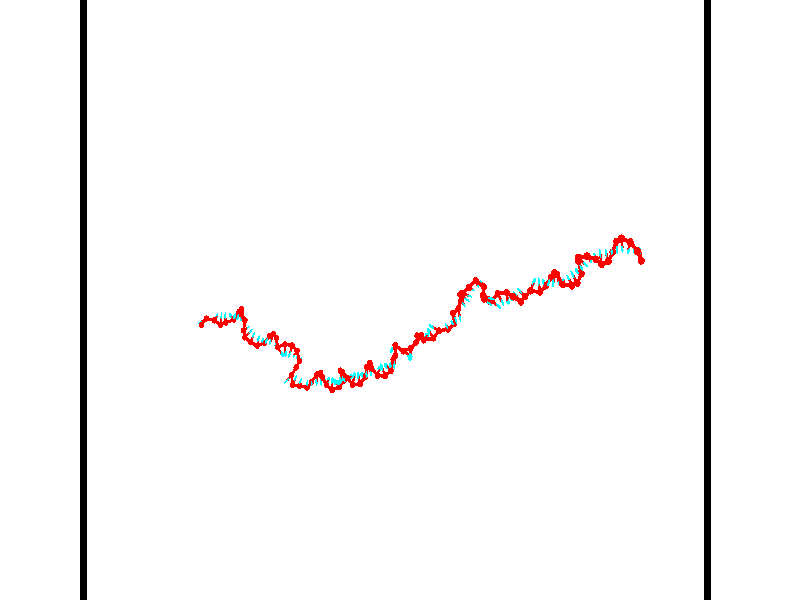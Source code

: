 // switches for output
#declare DRAW_BASES = 1; // possible values are 0, 1; only relevant for DNA ribbons
#declare DRAW_BASES_TYPE = 3; // possible values are 1, 2, 3; only relevant for DNA ribbons
#declare DRAW_FOG = 0; // set to 1 to enable fog

#include "colors.inc"

#include "transforms.inc"
background { rgb <1, 1, 1>}

#default {
   normal{
       ripples 0.25
       frequency 0.20
       turbulence 0.2
       lambda 5
   }
	finish {
		phong 0.1
		phong_size 40.
	}
}

// original window dimensions: 1024x640


// camera settings

camera {
	sky <-0, 1, 0>
	up <-0, 1, 0>
	right 1.6 * <0.99995, 0, 0.00999983>
	location <54.4867, 55, 106.329>
	look_at <55, 55, 55.0001>
	direction <0.513302, 0, -51.3289>
	angle 67.0682
}


# declare cpy_camera_pos = <54.4867, 55, 106.329>;
# if (DRAW_FOG = 1)
fog {
	fog_type 2
	up vnormalize(cpy_camera_pos)
	color rgbt<1,1,1,0.3>
	distance 1e-5
	fog_alt 3e-3
	fog_offset 88
}
# end


// LIGHTS

# declare lum = 6;
global_settings {
	ambient_light rgb lum * <0.05, 0.05, 0.05>
	max_trace_level 15
}# declare cpy_direct_light_amount = 0.25;
light_source
{	1000 * <-0.98995, -1, 1.00995>,
	rgb lum * cpy_direct_light_amount
	parallel
}

light_source
{	1000 * <0.98995, 1, -1.00995>,
	rgb lum * cpy_direct_light_amount
	parallel
}

// strand 0

// nucleotide -1

// particle -1
sphere {
	<36.553959, 53.069771, 49.933418> 0.250000
	pigment { color rgbt <1,0,0,0> }
	no_shadow
}
cylinder {
	<36.464161, 52.990856, 49.551701>,  <36.410282, 52.943508, 49.322670>, 0.100000
	pigment { color rgbt <1,0,0,0> }
	no_shadow
}
cylinder {
	<36.464161, 52.990856, 49.551701>,  <36.553959, 53.069771, 49.933418>, 0.100000
	pigment { color rgbt <1,0,0,0> }
	no_shadow
}

// particle -1
sphere {
	<36.464161, 52.990856, 49.551701> 0.100000
	pigment { color rgbt <1,0,0,0> }
	no_shadow
}
sphere {
	0, 1
	scale<0.080000,0.200000,0.300000>
	matrix <-0.566053, 0.823534, -0.037093,
		0.793213, 0.531855, -0.296551,
		-0.224492, -0.197286, -0.954297,
		36.396812, 52.931671, 49.265411>
	pigment { color rgbt <0,1,1,0> }
	no_shadow
}
cylinder {
	<36.822063, 53.543724, 49.301334>,  <36.553959, 53.069771, 49.933418>, 0.130000
	pigment { color rgbt <1,0,0,0> }
	no_shadow
}

// nucleotide -1

// particle -1
sphere {
	<36.822063, 53.543724, 49.301334> 0.250000
	pigment { color rgbt <1,0,0,0> }
	no_shadow
}
cylinder {
	<36.480656, 53.361004, 49.201065>,  <36.275810, 53.251373, 49.140903>, 0.100000
	pigment { color rgbt <1,0,0,0> }
	no_shadow
}
cylinder {
	<36.480656, 53.361004, 49.201065>,  <36.822063, 53.543724, 49.301334>, 0.100000
	pigment { color rgbt <1,0,0,0> }
	no_shadow
}

// particle -1
sphere {
	<36.480656, 53.361004, 49.201065> 0.100000
	pigment { color rgbt <1,0,0,0> }
	no_shadow
}
sphere {
	0, 1
	scale<0.080000,0.200000,0.300000>
	matrix <-0.405693, 0.884482, -0.230444,
		0.326985, -0.094991, -0.940243,
		-0.853519, -0.456802, -0.250675,
		36.224602, 53.223965, 49.125862>
	pigment { color rgbt <0,1,1,0> }
	no_shadow
}
cylinder {
	<37.545502, 53.398193, 49.275017>,  <36.822063, 53.543724, 49.301334>, 0.130000
	pigment { color rgbt <1,0,0,0> }
	no_shadow
}

// nucleotide -1

// particle -1
sphere {
	<37.545502, 53.398193, 49.275017> 0.250000
	pigment { color rgbt <1,0,0,0> }
	no_shadow
}
cylinder {
	<37.576672, 53.578747, 48.919449>,  <37.595375, 53.687080, 48.706108>, 0.100000
	pigment { color rgbt <1,0,0,0> }
	no_shadow
}
cylinder {
	<37.576672, 53.578747, 48.919449>,  <37.545502, 53.398193, 49.275017>, 0.100000
	pigment { color rgbt <1,0,0,0> }
	no_shadow
}

// particle -1
sphere {
	<37.576672, 53.578747, 48.919449> 0.100000
	pigment { color rgbt <1,0,0,0> }
	no_shadow
}
sphere {
	0, 1
	scale<0.080000,0.200000,0.300000>
	matrix <0.996947, -0.039721, 0.067228,
		-0.004963, -0.891445, -0.453103,
		0.077928, 0.451386, -0.888920,
		37.600048, 53.714161, 48.652771>
	pigment { color rgbt <0,1,1,0> }
	no_shadow
}
cylinder {
	<38.020535, 53.030773, 48.806736>,  <37.545502, 53.398193, 49.275017>, 0.130000
	pigment { color rgbt <1,0,0,0> }
	no_shadow
}

// nucleotide -1

// particle -1
sphere {
	<38.020535, 53.030773, 48.806736> 0.250000
	pigment { color rgbt <1,0,0,0> }
	no_shadow
}
cylinder {
	<38.030567, 53.420349, 48.716568>,  <38.036587, 53.654095, 48.662468>, 0.100000
	pigment { color rgbt <1,0,0,0> }
	no_shadow
}
cylinder {
	<38.030567, 53.420349, 48.716568>,  <38.020535, 53.030773, 48.806736>, 0.100000
	pigment { color rgbt <1,0,0,0> }
	no_shadow
}

// particle -1
sphere {
	<38.030567, 53.420349, 48.716568> 0.100000
	pigment { color rgbt <1,0,0,0> }
	no_shadow
}
sphere {
	0, 1
	scale<0.080000,0.200000,0.300000>
	matrix <0.982234, -0.065956, -0.175686,
		-0.185975, -0.217008, -0.958290,
		0.025079, 0.973939, -0.225419,
		38.038090, 53.712532, 48.648941>
	pigment { color rgbt <0,1,1,0> }
	no_shadow
}
cylinder {
	<38.313858, 53.186001, 48.164715>,  <38.020535, 53.030773, 48.806736>, 0.130000
	pigment { color rgbt <1,0,0,0> }
	no_shadow
}

// nucleotide -1

// particle -1
sphere {
	<38.313858, 53.186001, 48.164715> 0.250000
	pigment { color rgbt <1,0,0,0> }
	no_shadow
}
cylinder {
	<38.357239, 53.508785, 48.396942>,  <38.383266, 53.702454, 48.536278>, 0.100000
	pigment { color rgbt <1,0,0,0> }
	no_shadow
}
cylinder {
	<38.357239, 53.508785, 48.396942>,  <38.313858, 53.186001, 48.164715>, 0.100000
	pigment { color rgbt <1,0,0,0> }
	no_shadow
}

// particle -1
sphere {
	<38.357239, 53.508785, 48.396942> 0.100000
	pigment { color rgbt <1,0,0,0> }
	no_shadow
}
sphere {
	0, 1
	scale<0.080000,0.200000,0.300000>
	matrix <0.994096, -0.086200, -0.065893,
		-0.003127, 0.584286, -0.811542,
		0.108455, 0.806957, 0.580567,
		38.389774, 53.750874, 48.571114>
	pigment { color rgbt <0,1,1,0> }
	no_shadow
}
cylinder {
	<39.020840, 53.415920, 47.870987>,  <38.313858, 53.186001, 48.164715>, 0.130000
	pigment { color rgbt <1,0,0,0> }
	no_shadow
}

// nucleotide -1

// particle -1
sphere {
	<39.020840, 53.415920, 47.870987> 0.250000
	pigment { color rgbt <1,0,0,0> }
	no_shadow
}
cylinder {
	<38.932468, 53.607826, 48.210640>,  <38.879448, 53.722969, 48.414433>, 0.100000
	pigment { color rgbt <1,0,0,0> }
	no_shadow
}
cylinder {
	<38.932468, 53.607826, 48.210640>,  <39.020840, 53.415920, 47.870987>, 0.100000
	pigment { color rgbt <1,0,0,0> }
	no_shadow
}

// particle -1
sphere {
	<38.932468, 53.607826, 48.210640> 0.100000
	pigment { color rgbt <1,0,0,0> }
	no_shadow
}
sphere {
	0, 1
	scale<0.080000,0.200000,0.300000>
	matrix <0.971499, 0.031557, 0.234934,
		0.085917, 0.876830, -0.473062,
		-0.220926, 0.479764, 0.849128,
		38.866192, 53.751755, 48.465378>
	pigment { color rgbt <0,1,1,0> }
	no_shadow
}
cylinder {
	<39.526817, 54.029392, 47.956821>,  <39.020840, 53.415920, 47.870987>, 0.130000
	pigment { color rgbt <1,0,0,0> }
	no_shadow
}

// nucleotide -1

// particle -1
sphere {
	<39.526817, 54.029392, 47.956821> 0.250000
	pigment { color rgbt <1,0,0,0> }
	no_shadow
}
cylinder {
	<39.385468, 53.855122, 48.287956>,  <39.300659, 53.750557, 48.486637>, 0.100000
	pigment { color rgbt <1,0,0,0> }
	no_shadow
}
cylinder {
	<39.385468, 53.855122, 48.287956>,  <39.526817, 54.029392, 47.956821>, 0.100000
	pigment { color rgbt <1,0,0,0> }
	no_shadow
}

// particle -1
sphere {
	<39.385468, 53.855122, 48.287956> 0.100000
	pigment { color rgbt <1,0,0,0> }
	no_shadow
}
sphere {
	0, 1
	scale<0.080000,0.200000,0.300000>
	matrix <0.933475, -0.222180, 0.281532,
		0.061271, 0.872249, 0.485208,
		-0.353370, -0.435680, 0.827836,
		39.279457, 53.724419, 48.536308>
	pigment { color rgbt <0,1,1,0> }
	no_shadow
}
cylinder {
	<39.932034, 54.294117, 48.619678>,  <39.526817, 54.029392, 47.956821>, 0.130000
	pigment { color rgbt <1,0,0,0> }
	no_shadow
}

// nucleotide -1

// particle -1
sphere {
	<39.932034, 54.294117, 48.619678> 0.250000
	pigment { color rgbt <1,0,0,0> }
	no_shadow
}
cylinder {
	<39.764160, 53.931591, 48.639511>,  <39.663437, 53.714077, 48.651409>, 0.100000
	pigment { color rgbt <1,0,0,0> }
	no_shadow
}
cylinder {
	<39.764160, 53.931591, 48.639511>,  <39.932034, 54.294117, 48.619678>, 0.100000
	pigment { color rgbt <1,0,0,0> }
	no_shadow
}

// particle -1
sphere {
	<39.764160, 53.931591, 48.639511> 0.100000
	pigment { color rgbt <1,0,0,0> }
	no_shadow
}
sphere {
	0, 1
	scale<0.080000,0.200000,0.300000>
	matrix <0.867174, -0.384229, 0.316825,
		-0.268094, 0.175959, 0.947188,
		-0.419685, -0.906315, 0.049577,
		39.638256, 53.659695, 48.654385>
	pigment { color rgbt <0,1,1,0> }
	no_shadow
}
cylinder {
	<40.100792, 53.980640, 49.232834>,  <39.932034, 54.294117, 48.619678>, 0.130000
	pigment { color rgbt <1,0,0,0> }
	no_shadow
}

// nucleotide -1

// particle -1
sphere {
	<40.100792, 53.980640, 49.232834> 0.250000
	pigment { color rgbt <1,0,0,0> }
	no_shadow
}
cylinder {
	<40.019703, 53.719284, 48.941086>,  <39.971050, 53.562469, 48.766037>, 0.100000
	pigment { color rgbt <1,0,0,0> }
	no_shadow
}
cylinder {
	<40.019703, 53.719284, 48.941086>,  <40.100792, 53.980640, 49.232834>, 0.100000
	pigment { color rgbt <1,0,0,0> }
	no_shadow
}

// particle -1
sphere {
	<40.019703, 53.719284, 48.941086> 0.100000
	pigment { color rgbt <1,0,0,0> }
	no_shadow
}
sphere {
	0, 1
	scale<0.080000,0.200000,0.300000>
	matrix <0.835637, -0.503736, 0.219000,
		-0.510504, -0.565092, 0.648118,
		-0.202725, -0.653392, -0.729370,
		39.958885, 53.523266, 48.722275>
	pigment { color rgbt <0,1,1,0> }
	no_shadow
}
cylinder {
	<40.441700, 53.414471, 49.341736>,  <40.100792, 53.980640, 49.232834>, 0.130000
	pigment { color rgbt <1,0,0,0> }
	no_shadow
}

// nucleotide -1

// particle -1
sphere {
	<40.441700, 53.414471, 49.341736> 0.250000
	pigment { color rgbt <1,0,0,0> }
	no_shadow
}
cylinder {
	<40.322590, 53.243073, 49.000511>,  <40.251122, 53.140236, 48.795776>, 0.100000
	pigment { color rgbt <1,0,0,0> }
	no_shadow
}
cylinder {
	<40.322590, 53.243073, 49.000511>,  <40.441700, 53.414471, 49.341736>, 0.100000
	pigment { color rgbt <1,0,0,0> }
	no_shadow
}

// particle -1
sphere {
	<40.322590, 53.243073, 49.000511> 0.100000
	pigment { color rgbt <1,0,0,0> }
	no_shadow
}
sphere {
	0, 1
	scale<0.080000,0.200000,0.300000>
	matrix <0.725524, -0.682354, 0.089487,
		-0.620437, -0.592272, 0.514074,
		-0.297780, -0.428494, -0.853065,
		40.233257, 53.114525, 48.744591>
	pigment { color rgbt <0,1,1,0> }
	no_shadow
}
cylinder {
	<40.364258, 52.614513, 49.500134>,  <40.441700, 53.414471, 49.341736>, 0.130000
	pigment { color rgbt <1,0,0,0> }
	no_shadow
}

// nucleotide -1

// particle -1
sphere {
	<40.364258, 52.614513, 49.500134> 0.250000
	pigment { color rgbt <1,0,0,0> }
	no_shadow
}
cylinder {
	<40.477318, 52.716805, 49.130333>,  <40.545155, 52.778179, 48.908451>, 0.100000
	pigment { color rgbt <1,0,0,0> }
	no_shadow
}
cylinder {
	<40.477318, 52.716805, 49.130333>,  <40.364258, 52.614513, 49.500134>, 0.100000
	pigment { color rgbt <1,0,0,0> }
	no_shadow
}

// particle -1
sphere {
	<40.477318, 52.716805, 49.130333> 0.100000
	pigment { color rgbt <1,0,0,0> }
	no_shadow
}
sphere {
	0, 1
	scale<0.080000,0.200000,0.300000>
	matrix <0.612502, -0.789852, -0.031218,
		-0.738206, -0.557437, -0.379889,
		0.282655, 0.255728, -0.924505,
		40.562115, 52.793522, 48.852982>
	pigment { color rgbt <0,1,1,0> }
	no_shadow
}
cylinder {
	<40.372772, 52.049538, 49.073330>,  <40.364258, 52.614513, 49.500134>, 0.130000
	pigment { color rgbt <1,0,0,0> }
	no_shadow
}

// nucleotide -1

// particle -1
sphere {
	<40.372772, 52.049538, 49.073330> 0.250000
	pigment { color rgbt <1,0,0,0> }
	no_shadow
}
cylinder {
	<40.635262, 52.302170, 48.908176>,  <40.792755, 52.453751, 48.809086>, 0.100000
	pigment { color rgbt <1,0,0,0> }
	no_shadow
}
cylinder {
	<40.635262, 52.302170, 48.908176>,  <40.372772, 52.049538, 49.073330>, 0.100000
	pigment { color rgbt <1,0,0,0> }
	no_shadow
}

// particle -1
sphere {
	<40.635262, 52.302170, 48.908176> 0.100000
	pigment { color rgbt <1,0,0,0> }
	no_shadow
}
sphere {
	0, 1
	scale<0.080000,0.200000,0.300000>
	matrix <0.697326, -0.716653, 0.012061,
		-0.288277, -0.295830, -0.910704,
		0.656226, 0.631580, -0.412884,
		40.832130, 52.491642, 48.784309>
	pigment { color rgbt <0,1,1,0> }
	no_shadow
}
cylinder {
	<40.809223, 51.670052, 48.657082>,  <40.372772, 52.049538, 49.073330>, 0.130000
	pigment { color rgbt <1,0,0,0> }
	no_shadow
}

// nucleotide -1

// particle -1
sphere {
	<40.809223, 51.670052, 48.657082> 0.250000
	pigment { color rgbt <1,0,0,0> }
	no_shadow
}
cylinder {
	<41.005424, 52.010914, 48.730011>,  <41.123146, 52.215431, 48.773769>, 0.100000
	pigment { color rgbt <1,0,0,0> }
	no_shadow
}
cylinder {
	<41.005424, 52.010914, 48.730011>,  <40.809223, 51.670052, 48.657082>, 0.100000
	pigment { color rgbt <1,0,0,0> }
	no_shadow
}

// particle -1
sphere {
	<41.005424, 52.010914, 48.730011> 0.100000
	pigment { color rgbt <1,0,0,0> }
	no_shadow
}
sphere {
	0, 1
	scale<0.080000,0.200000,0.300000>
	matrix <0.870379, -0.489382, -0.054271,
		0.042976, 0.185307, -0.981741,
		0.490503, 0.852154, 0.182319,
		41.152576, 52.266560, 48.784706>
	pigment { color rgbt <0,1,1,0> }
	no_shadow
}
cylinder {
	<41.418068, 51.350826, 48.551514>,  <40.809223, 51.670052, 48.657082>, 0.130000
	pigment { color rgbt <1,0,0,0> }
	no_shadow
}

// nucleotide -1

// particle -1
sphere {
	<41.418068, 51.350826, 48.551514> 0.250000
	pigment { color rgbt <1,0,0,0> }
	no_shadow
}
cylinder {
	<41.534386, 51.700325, 48.707466>,  <41.604176, 51.910023, 48.801037>, 0.100000
	pigment { color rgbt <1,0,0,0> }
	no_shadow
}
cylinder {
	<41.534386, 51.700325, 48.707466>,  <41.418068, 51.350826, 48.551514>, 0.100000
	pigment { color rgbt <1,0,0,0> }
	no_shadow
}

// particle -1
sphere {
	<41.534386, 51.700325, 48.707466> 0.100000
	pigment { color rgbt <1,0,0,0> }
	no_shadow
}
sphere {
	0, 1
	scale<0.080000,0.200000,0.300000>
	matrix <0.916179, -0.371741, 0.149752,
		0.275781, 0.313658, -0.908605,
		0.290795, 0.873744, 0.389885,
		41.621624, 51.962448, 48.824432>
	pigment { color rgbt <0,1,1,0> }
	no_shadow
}
cylinder {
	<42.005516, 51.552956, 48.104420>,  <41.418068, 51.350826, 48.551514>, 0.130000
	pigment { color rgbt <1,0,0,0> }
	no_shadow
}

// nucleotide -1

// particle -1
sphere {
	<42.005516, 51.552956, 48.104420> 0.250000
	pigment { color rgbt <1,0,0,0> }
	no_shadow
}
cylinder {
	<42.002884, 51.702999, 48.475201>,  <42.001305, 51.793026, 48.697670>, 0.100000
	pigment { color rgbt <1,0,0,0> }
	no_shadow
}
cylinder {
	<42.002884, 51.702999, 48.475201>,  <42.005516, 51.552956, 48.104420>, 0.100000
	pigment { color rgbt <1,0,0,0> }
	no_shadow
}

// particle -1
sphere {
	<42.002884, 51.702999, 48.475201> 0.100000
	pigment { color rgbt <1,0,0,0> }
	no_shadow
}
sphere {
	0, 1
	scale<0.080000,0.200000,0.300000>
	matrix <0.903500, -0.395024, 0.166266,
		0.428538, 0.838599, -0.336314,
		-0.006578, 0.375111, 0.926956,
		42.000912, 51.815533, 48.753288>
	pigment { color rgbt <0,1,1,0> }
	no_shadow
}
cylinder {
	<42.512264, 52.105110, 48.223164>,  <42.005516, 51.552956, 48.104420>, 0.130000
	pigment { color rgbt <1,0,0,0> }
	no_shadow
}

// nucleotide -1

// particle -1
sphere {
	<42.512264, 52.105110, 48.223164> 0.250000
	pigment { color rgbt <1,0,0,0> }
	no_shadow
}
cylinder {
	<42.430344, 51.915123, 48.565502>,  <42.381191, 51.801132, 48.770905>, 0.100000
	pigment { color rgbt <1,0,0,0> }
	no_shadow
}
cylinder {
	<42.430344, 51.915123, 48.565502>,  <42.512264, 52.105110, 48.223164>, 0.100000
	pigment { color rgbt <1,0,0,0> }
	no_shadow
}

// particle -1
sphere {
	<42.430344, 51.915123, 48.565502> 0.100000
	pigment { color rgbt <1,0,0,0> }
	no_shadow
}
sphere {
	0, 1
	scale<0.080000,0.200000,0.300000>
	matrix <0.943713, -0.327840, 0.043886,
		0.259735, 0.816658, 0.515371,
		-0.204799, -0.474964, 0.855843,
		42.368904, 51.772633, 48.822254>
	pigment { color rgbt <0,1,1,0> }
	no_shadow
}
cylinder {
	<43.022949, 52.297321, 48.758156>,  <42.512264, 52.105110, 48.223164>, 0.130000
	pigment { color rgbt <1,0,0,0> }
	no_shadow
}

// nucleotide -1

// particle -1
sphere {
	<43.022949, 52.297321, 48.758156> 0.250000
	pigment { color rgbt <1,0,0,0> }
	no_shadow
}
cylinder {
	<42.869713, 51.944080, 48.866501>,  <42.777771, 51.732136, 48.931507>, 0.100000
	pigment { color rgbt <1,0,0,0> }
	no_shadow
}
cylinder {
	<42.869713, 51.944080, 48.866501>,  <43.022949, 52.297321, 48.758156>, 0.100000
	pigment { color rgbt <1,0,0,0> }
	no_shadow
}

// particle -1
sphere {
	<42.869713, 51.944080, 48.866501> 0.100000
	pigment { color rgbt <1,0,0,0> }
	no_shadow
}
sphere {
	0, 1
	scale<0.080000,0.200000,0.300000>
	matrix <0.922998, -0.354458, 0.149782,
		-0.036265, 0.307383, 0.950895,
		-0.383092, -0.883106, 0.270859,
		42.754784, 51.679150, 48.947758>
	pigment { color rgbt <0,1,1,0> }
	no_shadow
}
cylinder {
	<43.403484, 52.021481, 49.259892>,  <43.022949, 52.297321, 48.758156>, 0.130000
	pigment { color rgbt <1,0,0,0> }
	no_shadow
}

// nucleotide -1

// particle -1
sphere {
	<43.403484, 52.021481, 49.259892> 0.250000
	pigment { color rgbt <1,0,0,0> }
	no_shadow
}
cylinder {
	<43.299152, 51.731304, 49.005112>,  <43.236553, 51.557198, 48.852245>, 0.100000
	pigment { color rgbt <1,0,0,0> }
	no_shadow
}
cylinder {
	<43.299152, 51.731304, 49.005112>,  <43.403484, 52.021481, 49.259892>, 0.100000
	pigment { color rgbt <1,0,0,0> }
	no_shadow
}

// particle -1
sphere {
	<43.299152, 51.731304, 49.005112> 0.100000
	pigment { color rgbt <1,0,0,0> }
	no_shadow
}
sphere {
	0, 1
	scale<0.080000,0.200000,0.300000>
	matrix <0.961972, -0.250743, -0.108347,
		-0.081111, -0.640987, 0.763254,
		-0.260829, -0.725441, -0.636949,
		43.220905, 51.513672, 48.814026>
	pigment { color rgbt <0,1,1,0> }
	no_shadow
}
cylinder {
	<43.534943, 51.296543, 49.460678>,  <43.403484, 52.021481, 49.259892>, 0.130000
	pigment { color rgbt <1,0,0,0> }
	no_shadow
}

// nucleotide -1

// particle -1
sphere {
	<43.534943, 51.296543, 49.460678> 0.250000
	pigment { color rgbt <1,0,0,0> }
	no_shadow
}
cylinder {
	<43.791824, 51.011528, 49.573723>,  <43.945953, 50.840519, 49.641552>, 0.100000
	pigment { color rgbt <1,0,0,0> }
	no_shadow
}
cylinder {
	<43.791824, 51.011528, 49.573723>,  <43.534943, 51.296543, 49.460678>, 0.100000
	pigment { color rgbt <1,0,0,0> }
	no_shadow
}

// particle -1
sphere {
	<43.791824, 51.011528, 49.573723> 0.100000
	pigment { color rgbt <1,0,0,0> }
	no_shadow
}
sphere {
	0, 1
	scale<0.080000,0.200000,0.300000>
	matrix <0.602776, 0.241665, -0.760434,
		0.473537, 0.658706, 0.584696,
		0.642203, -0.712534, 0.282615,
		43.984486, 50.797768, 49.658508>
	pigment { color rgbt <0,1,1,0> }
	no_shadow
}
cylinder {
	<44.232311, 51.528812, 49.471149>,  <43.534943, 51.296543, 49.460678>, 0.130000
	pigment { color rgbt <1,0,0,0> }
	no_shadow
}

// nucleotide -1

// particle -1
sphere {
	<44.232311, 51.528812, 49.471149> 0.250000
	pigment { color rgbt <1,0,0,0> }
	no_shadow
}
cylinder {
	<44.255188, 51.131165, 49.434353>,  <44.268913, 50.892578, 49.412273>, 0.100000
	pigment { color rgbt <1,0,0,0> }
	no_shadow
}
cylinder {
	<44.255188, 51.131165, 49.434353>,  <44.232311, 51.528812, 49.471149>, 0.100000
	pigment { color rgbt <1,0,0,0> }
	no_shadow
}

// particle -1
sphere {
	<44.255188, 51.131165, 49.434353> 0.100000
	pigment { color rgbt <1,0,0,0> }
	no_shadow
}
sphere {
	0, 1
	scale<0.080000,0.200000,0.300000>
	matrix <0.640467, 0.107221, -0.760464,
		0.765853, -0.015424, 0.642830,
		0.057195, -0.994116, -0.091994,
		44.272346, 50.832932, 49.406754>
	pigment { color rgbt <0,1,1,0> }
	no_shadow
}
cylinder {
	<44.856815, 51.409328, 49.117123>,  <44.232311, 51.528812, 49.471149>, 0.130000
	pigment { color rgbt <1,0,0,0> }
	no_shadow
}

// nucleotide -1

// particle -1
sphere {
	<44.856815, 51.409328, 49.117123> 0.250000
	pigment { color rgbt <1,0,0,0> }
	no_shadow
}
cylinder {
	<44.729729, 51.032509, 49.160202>,  <44.653477, 50.806416, 49.186050>, 0.100000
	pigment { color rgbt <1,0,0,0> }
	no_shadow
}
cylinder {
	<44.729729, 51.032509, 49.160202>,  <44.856815, 51.409328, 49.117123>, 0.100000
	pigment { color rgbt <1,0,0,0> }
	no_shadow
}

// particle -1
sphere {
	<44.729729, 51.032509, 49.160202> 0.100000
	pigment { color rgbt <1,0,0,0> }
	no_shadow
}
sphere {
	0, 1
	scale<0.080000,0.200000,0.300000>
	matrix <0.773341, -0.323174, -0.545438,
		0.548635, -0.090007, 0.831203,
		-0.317716, -0.942049, 0.107699,
		44.634415, 50.749893, 49.192513>
	pigment { color rgbt <0,1,1,0> }
	no_shadow
}
cylinder {
	<45.380486, 51.010231, 49.491314>,  <44.856815, 51.409328, 49.117123>, 0.130000
	pigment { color rgbt <1,0,0,0> }
	no_shadow
}

// nucleotide -1

// particle -1
sphere {
	<45.380486, 51.010231, 49.491314> 0.250000
	pigment { color rgbt <1,0,0,0> }
	no_shadow
}
cylinder {
	<45.176922, 50.805202, 49.214684>,  <45.054783, 50.682186, 49.048706>, 0.100000
	pigment { color rgbt <1,0,0,0> }
	no_shadow
}
cylinder {
	<45.176922, 50.805202, 49.214684>,  <45.380486, 51.010231, 49.491314>, 0.100000
	pigment { color rgbt <1,0,0,0> }
	no_shadow
}

// particle -1
sphere {
	<45.176922, 50.805202, 49.214684> 0.100000
	pigment { color rgbt <1,0,0,0> }
	no_shadow
}
sphere {
	0, 1
	scale<0.080000,0.200000,0.300000>
	matrix <0.859274, -0.350648, -0.372417,
		-0.051608, -0.783780, 0.618890,
		-0.508905, -0.512576, -0.691578,
		45.024250, 50.651428, 49.007210>
	pigment { color rgbt <0,1,1,0> }
	no_shadow
}
cylinder {
	<45.601765, 50.228546, 49.490990>,  <45.380486, 51.010231, 49.491314>, 0.130000
	pigment { color rgbt <1,0,0,0> }
	no_shadow
}

// nucleotide -1

// particle -1
sphere {
	<45.601765, 50.228546, 49.490990> 0.250000
	pigment { color rgbt <1,0,0,0> }
	no_shadow
}
cylinder {
	<45.447155, 50.367973, 49.149441>,  <45.354389, 50.451630, 48.944511>, 0.100000
	pigment { color rgbt <1,0,0,0> }
	no_shadow
}
cylinder {
	<45.447155, 50.367973, 49.149441>,  <45.601765, 50.228546, 49.490990>, 0.100000
	pigment { color rgbt <1,0,0,0> }
	no_shadow
}

// particle -1
sphere {
	<45.447155, 50.367973, 49.149441> 0.100000
	pigment { color rgbt <1,0,0,0> }
	no_shadow
}
sphere {
	0, 1
	scale<0.080000,0.200000,0.300000>
	matrix <0.699377, -0.492765, -0.517740,
		-0.601226, -0.797298, -0.053314,
		-0.386522, 0.348565, -0.853875,
		45.331200, 50.472542, 48.893280>
	pigment { color rgbt <0,1,1,0> }
	no_shadow
}
cylinder {
	<45.216492, 49.674156, 49.021126>,  <45.601765, 50.228546, 49.490990>, 0.130000
	pigment { color rgbt <1,0,0,0> }
	no_shadow
}

// nucleotide -1

// particle -1
sphere {
	<45.216492, 49.674156, 49.021126> 0.250000
	pigment { color rgbt <1,0,0,0> }
	no_shadow
}
cylinder {
	<45.401249, 49.983616, 48.847637>,  <45.512104, 50.169292, 48.743542>, 0.100000
	pigment { color rgbt <1,0,0,0> }
	no_shadow
}
cylinder {
	<45.401249, 49.983616, 48.847637>,  <45.216492, 49.674156, 49.021126>, 0.100000
	pigment { color rgbt <1,0,0,0> }
	no_shadow
}

// particle -1
sphere {
	<45.401249, 49.983616, 48.847637> 0.100000
	pigment { color rgbt <1,0,0,0> }
	no_shadow
}
sphere {
	0, 1
	scale<0.080000,0.200000,0.300000>
	matrix <0.670074, -0.624766, -0.400835,
		-0.581084, -0.105486, -0.806978,
		0.461890, 0.773654, -0.433725,
		45.539818, 50.215714, 48.717518>
	pigment { color rgbt <0,1,1,0> }
	no_shadow
}
cylinder {
	<44.812180, 49.087456, 49.108303>,  <45.216492, 49.674156, 49.021126>, 0.130000
	pigment { color rgbt <1,0,0,0> }
	no_shadow
}

// nucleotide -1

// particle -1
sphere {
	<44.812180, 49.087456, 49.108303> 0.250000
	pigment { color rgbt <1,0,0,0> }
	no_shadow
}
cylinder {
	<44.563187, 48.833782, 49.291748>,  <44.413792, 48.681580, 49.401814>, 0.100000
	pigment { color rgbt <1,0,0,0> }
	no_shadow
}
cylinder {
	<44.563187, 48.833782, 49.291748>,  <44.812180, 49.087456, 49.108303>, 0.100000
	pigment { color rgbt <1,0,0,0> }
	no_shadow
}

// particle -1
sphere {
	<44.563187, 48.833782, 49.291748> 0.100000
	pigment { color rgbt <1,0,0,0> }
	no_shadow
}
sphere {
	0, 1
	scale<0.080000,0.200000,0.300000>
	matrix <0.706984, -0.706999, -0.018055,
		0.335688, 0.312991, 0.888454,
		-0.622485, -0.634184, 0.458611,
		44.376442, 48.643528, 49.429333>
	pigment { color rgbt <0,1,1,0> }
	no_shadow
}
cylinder {
	<44.954197, 48.353992, 49.623238>,  <44.812180, 49.087456, 49.108303>, 0.130000
	pigment { color rgbt <1,0,0,0> }
	no_shadow
}

// nucleotide -1

// particle -1
sphere {
	<44.954197, 48.353992, 49.623238> 0.250000
	pigment { color rgbt <1,0,0,0> }
	no_shadow
}
cylinder {
	<45.149284, 48.685459, 49.733109>,  <45.266335, 48.884338, 49.799030>, 0.100000
	pigment { color rgbt <1,0,0,0> }
	no_shadow
}
cylinder {
	<45.149284, 48.685459, 49.733109>,  <44.954197, 48.353992, 49.623238>, 0.100000
	pigment { color rgbt <1,0,0,0> }
	no_shadow
}

// particle -1
sphere {
	<45.149284, 48.685459, 49.733109> 0.100000
	pigment { color rgbt <1,0,0,0> }
	no_shadow
}
sphere {
	0, 1
	scale<0.080000,0.200000,0.300000>
	matrix <0.872494, -0.473425, -0.120929,
		0.029831, 0.298634, -0.953901,
		0.487714, 0.828665, 0.274679,
		45.295597, 48.934059, 49.815514>
	pigment { color rgbt <0,1,1,0> }
	no_shadow
}
cylinder {
	<45.566090, 48.262547, 49.242027>,  <44.954197, 48.353992, 49.623238>, 0.130000
	pigment { color rgbt <1,0,0,0> }
	no_shadow
}

// nucleotide -1

// particle -1
sphere {
	<45.566090, 48.262547, 49.242027> 0.250000
	pigment { color rgbt <1,0,0,0> }
	no_shadow
}
cylinder {
	<45.666946, 48.501472, 49.546562>,  <45.727459, 48.644829, 49.729282>, 0.100000
	pigment { color rgbt <1,0,0,0> }
	no_shadow
}
cylinder {
	<45.666946, 48.501472, 49.546562>,  <45.566090, 48.262547, 49.242027>, 0.100000
	pigment { color rgbt <1,0,0,0> }
	no_shadow
}

// particle -1
sphere {
	<45.666946, 48.501472, 49.546562> 0.100000
	pigment { color rgbt <1,0,0,0> }
	no_shadow
}
sphere {
	0, 1
	scale<0.080000,0.200000,0.300000>
	matrix <0.902960, -0.428141, 0.036858,
		0.347977, 0.678166, -0.647304,
		0.252142, 0.597315, 0.761340,
		45.742588, 48.680668, 49.774963>
	pigment { color rgbt <0,1,1,0> }
	no_shadow
}
cylinder {
	<46.320892, 48.118130, 49.314316>,  <45.566090, 48.262547, 49.242027>, 0.130000
	pigment { color rgbt <1,0,0,0> }
	no_shadow
}

// nucleotide -1

// particle -1
sphere {
	<46.320892, 48.118130, 49.314316> 0.250000
	pigment { color rgbt <1,0,0,0> }
	no_shadow
}
cylinder {
	<46.360554, 48.345222, 49.641205>,  <46.384350, 48.481476, 49.837337>, 0.100000
	pigment { color rgbt <1,0,0,0> }
	no_shadow
}
cylinder {
	<46.360554, 48.345222, 49.641205>,  <46.320892, 48.118130, 49.314316>, 0.100000
	pigment { color rgbt <1,0,0,0> }
	no_shadow
}

// particle -1
sphere {
	<46.360554, 48.345222, 49.641205> 0.100000
	pigment { color rgbt <1,0,0,0> }
	no_shadow
}
sphere {
	0, 1
	scale<0.080000,0.200000,0.300000>
	matrix <0.994829, -0.038399, -0.094028,
		-0.022002, 0.822319, -0.568601,
		0.099155, 0.567729, 0.817222,
		46.390301, 48.515541, 49.886372>
	pigment { color rgbt <0,1,1,0> }
	no_shadow
}
cylinder {
	<46.719872, 48.564487, 49.185719>,  <46.320892, 48.118130, 49.314316>, 0.130000
	pigment { color rgbt <1,0,0,0> }
	no_shadow
}

// nucleotide -1

// particle -1
sphere {
	<46.719872, 48.564487, 49.185719> 0.250000
	pigment { color rgbt <1,0,0,0> }
	no_shadow
}
cylinder {
	<46.765411, 48.532921, 49.581863>,  <46.792736, 48.513981, 49.819550>, 0.100000
	pigment { color rgbt <1,0,0,0> }
	no_shadow
}
cylinder {
	<46.765411, 48.532921, 49.581863>,  <46.719872, 48.564487, 49.185719>, 0.100000
	pigment { color rgbt <1,0,0,0> }
	no_shadow
}

// particle -1
sphere {
	<46.765411, 48.532921, 49.581863> 0.100000
	pigment { color rgbt <1,0,0,0> }
	no_shadow
}
sphere {
	0, 1
	scale<0.080000,0.200000,0.300000>
	matrix <0.993410, 0.022347, -0.112420,
		-0.013260, 0.996631, 0.080937,
		0.113850, -0.078913, 0.990359,
		46.799564, 48.509247, 49.878971>
	pigment { color rgbt <0,1,1,0> }
	no_shadow
}
cylinder {
	<47.212399, 49.143856, 49.368206>,  <46.719872, 48.564487, 49.185719>, 0.130000
	pigment { color rgbt <1,0,0,0> }
	no_shadow
}

// nucleotide -1

// particle -1
sphere {
	<47.212399, 49.143856, 49.368206> 0.250000
	pigment { color rgbt <1,0,0,0> }
	no_shadow
}
cylinder {
	<47.229187, 48.834671, 49.621429>,  <47.239258, 48.649158, 49.773365>, 0.100000
	pigment { color rgbt <1,0,0,0> }
	no_shadow
}
cylinder {
	<47.229187, 48.834671, 49.621429>,  <47.212399, 49.143856, 49.368206>, 0.100000
	pigment { color rgbt <1,0,0,0> }
	no_shadow
}

// particle -1
sphere {
	<47.229187, 48.834671, 49.621429> 0.100000
	pigment { color rgbt <1,0,0,0> }
	no_shadow
}
sphere {
	0, 1
	scale<0.080000,0.200000,0.300000>
	matrix <0.969633, 0.184307, 0.160756,
		-0.240936, 0.607090, 0.757227,
		0.041969, -0.772964, 0.633060,
		47.241779, 48.602783, 49.811348>
	pigment { color rgbt <0,1,1,0> }
	no_shadow
}
cylinder {
	<47.648968, 49.351822, 50.023918>,  <47.212399, 49.143856, 49.368206>, 0.130000
	pigment { color rgbt <1,0,0,0> }
	no_shadow
}

// nucleotide -1

// particle -1
sphere {
	<47.648968, 49.351822, 50.023918> 0.250000
	pigment { color rgbt <1,0,0,0> }
	no_shadow
}
cylinder {
	<47.676956, 48.952831, 50.019226>,  <47.693748, 48.713436, 50.016411>, 0.100000
	pigment { color rgbt <1,0,0,0> }
	no_shadow
}
cylinder {
	<47.676956, 48.952831, 50.019226>,  <47.648968, 49.351822, 50.023918>, 0.100000
	pigment { color rgbt <1,0,0,0> }
	no_shadow
}

// particle -1
sphere {
	<47.676956, 48.952831, 50.019226> 0.100000
	pigment { color rgbt <1,0,0,0> }
	no_shadow
}
sphere {
	0, 1
	scale<0.080000,0.200000,0.300000>
	matrix <0.925736, 0.060548, 0.373293,
		-0.371642, -0.036973, 0.927639,
		0.069968, -0.997480, -0.011726,
		47.697948, 48.653587, 50.015709>
	pigment { color rgbt <0,1,1,0> }
	no_shadow
}
cylinder {
	<47.869717, 49.149677, 50.758152>,  <47.648968, 49.351822, 50.023918>, 0.130000
	pigment { color rgbt <1,0,0,0> }
	no_shadow
}

// nucleotide -1

// particle -1
sphere {
	<47.869717, 49.149677, 50.758152> 0.250000
	pigment { color rgbt <1,0,0,0> }
	no_shadow
}
cylinder {
	<47.973652, 48.925907, 50.443314>,  <48.036011, 48.791645, 50.254410>, 0.100000
	pigment { color rgbt <1,0,0,0> }
	no_shadow
}
cylinder {
	<47.973652, 48.925907, 50.443314>,  <47.869717, 49.149677, 50.758152>, 0.100000
	pigment { color rgbt <1,0,0,0> }
	no_shadow
}

// particle -1
sphere {
	<47.973652, 48.925907, 50.443314> 0.100000
	pigment { color rgbt <1,0,0,0> }
	no_shadow
}
sphere {
	0, 1
	scale<0.080000,0.200000,0.300000>
	matrix <0.958206, 0.048332, 0.281967,
		-0.119698, -0.827469, 0.548605,
		0.259835, -0.559427, -0.787101,
		48.051601, 48.758080, 50.207184>
	pigment { color rgbt <0,1,1,0> }
	no_shadow
}
cylinder {
	<48.276321, 48.520554, 50.911259>,  <47.869717, 49.149677, 50.758152>, 0.130000
	pigment { color rgbt <1,0,0,0> }
	no_shadow
}

// nucleotide -1

// particle -1
sphere {
	<48.276321, 48.520554, 50.911259> 0.250000
	pigment { color rgbt <1,0,0,0> }
	no_shadow
}
cylinder {
	<48.359970, 48.709545, 50.568790>,  <48.410160, 48.822941, 50.363308>, 0.100000
	pigment { color rgbt <1,0,0,0> }
	no_shadow
}
cylinder {
	<48.359970, 48.709545, 50.568790>,  <48.276321, 48.520554, 50.911259>, 0.100000
	pigment { color rgbt <1,0,0,0> }
	no_shadow
}

// particle -1
sphere {
	<48.359970, 48.709545, 50.568790> 0.100000
	pigment { color rgbt <1,0,0,0> }
	no_shadow
}
sphere {
	0, 1
	scale<0.080000,0.200000,0.300000>
	matrix <0.957698, 0.078053, 0.276989,
		0.197699, -0.877878, -0.436171,
		0.209118, 0.472480, -0.856173,
		48.422707, 48.851288, 50.311939>
	pigment { color rgbt <0,1,1,0> }
	no_shadow
}
cylinder {
	<48.771824, 48.063255, 50.498363>,  <48.276321, 48.520554, 50.911259>, 0.130000
	pigment { color rgbt <1,0,0,0> }
	no_shadow
}

// nucleotide -1

// particle -1
sphere {
	<48.771824, 48.063255, 50.498363> 0.250000
	pigment { color rgbt <1,0,0,0> }
	no_shadow
}
cylinder {
	<48.789238, 48.462254, 50.476036>,  <48.799686, 48.701653, 50.462639>, 0.100000
	pigment { color rgbt <1,0,0,0> }
	no_shadow
}
cylinder {
	<48.789238, 48.462254, 50.476036>,  <48.771824, 48.063255, 50.498363>, 0.100000
	pigment { color rgbt <1,0,0,0> }
	no_shadow
}

// particle -1
sphere {
	<48.789238, 48.462254, 50.476036> 0.100000
	pigment { color rgbt <1,0,0,0> }
	no_shadow
}
sphere {
	0, 1
	scale<0.080000,0.200000,0.300000>
	matrix <0.874642, -0.011054, 0.484643,
		0.482810, -0.069922, -0.872929,
		0.043536, 0.997491, -0.055820,
		48.802299, 48.761501, 50.459290>
	pigment { color rgbt <0,1,1,0> }
	no_shadow
}
cylinder {
	<49.412052, 48.267937, 50.237446>,  <48.771824, 48.063255, 50.498363>, 0.130000
	pigment { color rgbt <1,0,0,0> }
	no_shadow
}

// nucleotide -1

// particle -1
sphere {
	<49.412052, 48.267937, 50.237446> 0.250000
	pigment { color rgbt <1,0,0,0> }
	no_shadow
}
cylinder {
	<49.218674, 48.516171, 50.484398>,  <49.102646, 48.665112, 50.632568>, 0.100000
	pigment { color rgbt <1,0,0,0> }
	no_shadow
}
cylinder {
	<49.218674, 48.516171, 50.484398>,  <49.412052, 48.267937, 50.237446>, 0.100000
	pigment { color rgbt <1,0,0,0> }
	no_shadow
}

// particle -1
sphere {
	<49.218674, 48.516171, 50.484398> 0.100000
	pigment { color rgbt <1,0,0,0> }
	no_shadow
}
sphere {
	0, 1
	scale<0.080000,0.200000,0.300000>
	matrix <0.725489, -0.110619, 0.679286,
		0.489846, 0.776301, -0.396747,
		-0.483442, 0.620581, 0.617384,
		49.073643, 48.702343, 50.669613>
	pigment { color rgbt <0,1,1,0> }
	no_shadow
}
cylinder {
	<49.877712, 48.806313, 50.405254>,  <49.412052, 48.267937, 50.237446>, 0.130000
	pigment { color rgbt <1,0,0,0> }
	no_shadow
}

// nucleotide -1

// particle -1
sphere {
	<49.877712, 48.806313, 50.405254> 0.250000
	pigment { color rgbt <1,0,0,0> }
	no_shadow
}
cylinder {
	<49.617558, 48.747707, 50.703392>,  <49.461464, 48.712543, 50.882275>, 0.100000
	pigment { color rgbt <1,0,0,0> }
	no_shadow
}
cylinder {
	<49.617558, 48.747707, 50.703392>,  <49.877712, 48.806313, 50.405254>, 0.100000
	pigment { color rgbt <1,0,0,0> }
	no_shadow
}

// particle -1
sphere {
	<49.617558, 48.747707, 50.703392> 0.100000
	pigment { color rgbt <1,0,0,0> }
	no_shadow
}
sphere {
	0, 1
	scale<0.080000,0.200000,0.300000>
	matrix <0.696870, 0.275379, 0.662222,
		-0.302274, 0.950106, -0.077004,
		-0.650386, -0.146511, 0.745340,
		49.422443, 48.703754, 50.926994>
	pigment { color rgbt <0,1,1,0> }
	no_shadow
}
cylinder {
	<49.723404, 49.428814, 50.814701>,  <49.877712, 48.806313, 50.405254>, 0.130000
	pigment { color rgbt <1,0,0,0> }
	no_shadow
}

// nucleotide -1

// particle -1
sphere {
	<49.723404, 49.428814, 50.814701> 0.250000
	pigment { color rgbt <1,0,0,0> }
	no_shadow
}
cylinder {
	<49.671181, 49.133907, 51.079849>,  <49.639847, 48.956963, 51.238937>, 0.100000
	pigment { color rgbt <1,0,0,0> }
	no_shadow
}
cylinder {
	<49.671181, 49.133907, 51.079849>,  <49.723404, 49.428814, 50.814701>, 0.100000
	pigment { color rgbt <1,0,0,0> }
	no_shadow
}

// particle -1
sphere {
	<49.671181, 49.133907, 51.079849> 0.100000
	pigment { color rgbt <1,0,0,0> }
	no_shadow
}
sphere {
	0, 1
	scale<0.080000,0.200000,0.300000>
	matrix <0.595862, 0.476023, 0.646801,
		-0.792404, 0.479423, 0.377160,
		-0.130555, -0.737262, 0.662872,
		49.632015, 48.912727, 51.278709>
	pigment { color rgbt <0,1,1,0> }
	no_shadow
}
cylinder {
	<49.622894, 49.657310, 51.541737>,  <49.723404, 49.428814, 50.814701>, 0.130000
	pigment { color rgbt <1,0,0,0> }
	no_shadow
}

// nucleotide -1

// particle -1
sphere {
	<49.622894, 49.657310, 51.541737> 0.250000
	pigment { color rgbt <1,0,0,0> }
	no_shadow
}
cylinder {
	<49.810753, 49.304745, 51.521580>,  <49.923470, 49.093204, 51.509487>, 0.100000
	pigment { color rgbt <1,0,0,0> }
	no_shadow
}
cylinder {
	<49.810753, 49.304745, 51.521580>,  <49.622894, 49.657310, 51.541737>, 0.100000
	pigment { color rgbt <1,0,0,0> }
	no_shadow
}

// particle -1
sphere {
	<49.810753, 49.304745, 51.521580> 0.100000
	pigment { color rgbt <1,0,0,0> }
	no_shadow
}
sphere {
	0, 1
	scale<0.080000,0.200000,0.300000>
	matrix <0.759315, 0.374153, 0.532400,
		-0.450412, -0.288301, 0.844992,
		0.469648, -0.881415, -0.050388,
		49.951649, 49.040321, 51.506462>
	pigment { color rgbt <0,1,1,0> }
	no_shadow
}
cylinder {
	<49.868950, 49.631226, 52.233444>,  <49.622894, 49.657310, 51.541737>, 0.130000
	pigment { color rgbt <1,0,0,0> }
	no_shadow
}

// nucleotide -1

// particle -1
sphere {
	<49.868950, 49.631226, 52.233444> 0.250000
	pigment { color rgbt <1,0,0,0> }
	no_shadow
}
cylinder {
	<50.077995, 49.366882, 52.017982>,  <50.203423, 49.208275, 51.888706>, 0.100000
	pigment { color rgbt <1,0,0,0> }
	no_shadow
}
cylinder {
	<50.077995, 49.366882, 52.017982>,  <49.868950, 49.631226, 52.233444>, 0.100000
	pigment { color rgbt <1,0,0,0> }
	no_shadow
}

// particle -1
sphere {
	<50.077995, 49.366882, 52.017982> 0.100000
	pigment { color rgbt <1,0,0,0> }
	no_shadow
}
sphere {
	0, 1
	scale<0.080000,0.200000,0.300000>
	matrix <0.839192, 0.287246, 0.461787,
		-0.150451, -0.693365, 0.704705,
		0.522610, -0.660859, -0.538649,
		50.234779, 49.168625, 51.856388>
	pigment { color rgbt <0,1,1,0> }
	no_shadow
}
cylinder {
	<50.353580, 49.222633, 52.661915>,  <49.868950, 49.631226, 52.233444>, 0.130000
	pigment { color rgbt <1,0,0,0> }
	no_shadow
}

// nucleotide -1

// particle -1
sphere {
	<50.353580, 49.222633, 52.661915> 0.250000
	pigment { color rgbt <1,0,0,0> }
	no_shadow
}
cylinder {
	<50.508247, 49.254536, 52.294411>,  <50.601048, 49.273678, 52.073906>, 0.100000
	pigment { color rgbt <1,0,0,0> }
	no_shadow
}
cylinder {
	<50.508247, 49.254536, 52.294411>,  <50.353580, 49.222633, 52.661915>, 0.100000
	pigment { color rgbt <1,0,0,0> }
	no_shadow
}

// particle -1
sphere {
	<50.508247, 49.254536, 52.294411> 0.100000
	pigment { color rgbt <1,0,0,0> }
	no_shadow
}
sphere {
	0, 1
	scale<0.080000,0.200000,0.300000>
	matrix <0.900399, 0.182784, 0.394806,
		0.199427, -0.979912, -0.001143,
		0.386666, 0.079764, -0.918764,
		50.624249, 49.278465, 52.018780>
	pigment { color rgbt <0,1,1,0> }
	no_shadow
}
cylinder {
	<50.814991, 48.719372, 52.547688>,  <50.353580, 49.222633, 52.661915>, 0.130000
	pigment { color rgbt <1,0,0,0> }
	no_shadow
}

// nucleotide -1

// particle -1
sphere {
	<50.814991, 48.719372, 52.547688> 0.250000
	pigment { color rgbt <1,0,0,0> }
	no_shadow
}
cylinder {
	<50.881725, 49.070999, 52.369068>,  <50.921764, 49.281975, 52.261898>, 0.100000
	pigment { color rgbt <1,0,0,0> }
	no_shadow
}
cylinder {
	<50.881725, 49.070999, 52.369068>,  <50.814991, 48.719372, 52.547688>, 0.100000
	pigment { color rgbt <1,0,0,0> }
	no_shadow
}

// particle -1
sphere {
	<50.881725, 49.070999, 52.369068> 0.100000
	pigment { color rgbt <1,0,0,0> }
	no_shadow
}
sphere {
	0, 1
	scale<0.080000,0.200000,0.300000>
	matrix <0.828437, 0.120609, 0.546942,
		0.534658, -0.461181, -0.708133,
		0.166832, 0.879071, -0.446544,
		50.931774, 49.334721, 52.235104>
	pigment { color rgbt <0,1,1,0> }
	no_shadow
}
cylinder {
	<51.454651, 48.726681, 52.140469>,  <50.814991, 48.719372, 52.547688>, 0.130000
	pigment { color rgbt <1,0,0,0> }
	no_shadow
}

// nucleotide -1

// particle -1
sphere {
	<51.454651, 48.726681, 52.140469> 0.250000
	pigment { color rgbt <1,0,0,0> }
	no_shadow
}
cylinder {
	<51.365749, 49.092480, 52.275700>,  <51.312408, 49.311958, 52.356838>, 0.100000
	pigment { color rgbt <1,0,0,0> }
	no_shadow
}
cylinder {
	<51.365749, 49.092480, 52.275700>,  <51.454651, 48.726681, 52.140469>, 0.100000
	pigment { color rgbt <1,0,0,0> }
	no_shadow
}

// particle -1
sphere {
	<51.365749, 49.092480, 52.275700> 0.100000
	pigment { color rgbt <1,0,0,0> }
	no_shadow
}
sphere {
	0, 1
	scale<0.080000,0.200000,0.300000>
	matrix <0.821767, -0.010905, 0.569719,
		0.524694, 0.404442, -0.749081,
		-0.222250, 0.914499, 0.338079,
		51.299076, 49.366829, 52.377125>
	pigment { color rgbt <0,1,1,0> }
	no_shadow
}
cylinder {
	<51.946301, 49.278870, 52.050499>,  <51.454651, 48.726681, 52.140469>, 0.130000
	pigment { color rgbt <1,0,0,0> }
	no_shadow
}

// nucleotide -1

// particle -1
sphere {
	<51.946301, 49.278870, 52.050499> 0.250000
	pigment { color rgbt <1,0,0,0> }
	no_shadow
}
cylinder {
	<51.777786, 49.381516, 52.398445>,  <51.676678, 49.443104, 52.607212>, 0.100000
	pigment { color rgbt <1,0,0,0> }
	no_shadow
}
cylinder {
	<51.777786, 49.381516, 52.398445>,  <51.946301, 49.278870, 52.050499>, 0.100000
	pigment { color rgbt <1,0,0,0> }
	no_shadow
}

// particle -1
sphere {
	<51.777786, 49.381516, 52.398445> 0.100000
	pigment { color rgbt <1,0,0,0> }
	no_shadow
}
sphere {
	0, 1
	scale<0.080000,0.200000,0.300000>
	matrix <0.898495, -0.012416, 0.438809,
		0.123404, 0.966435, -0.225334,
		-0.421282, 0.256612, 0.869869,
		51.651402, 49.458500, 52.659405>
	pigment { color rgbt <0,1,1,0> }
	no_shadow
}
cylinder {
	<52.047932, 49.981056, 52.299290>,  <51.946301, 49.278870, 52.050499>, 0.130000
	pigment { color rgbt <1,0,0,0> }
	no_shadow
}

// nucleotide -1

// particle -1
sphere {
	<52.047932, 49.981056, 52.299290> 0.250000
	pigment { color rgbt <1,0,0,0> }
	no_shadow
}
cylinder {
	<52.053696, 49.695850, 52.579689>,  <52.057152, 49.524727, 52.747929>, 0.100000
	pigment { color rgbt <1,0,0,0> }
	no_shadow
}
cylinder {
	<52.053696, 49.695850, 52.579689>,  <52.047932, 49.981056, 52.299290>, 0.100000
	pigment { color rgbt <1,0,0,0> }
	no_shadow
}

// particle -1
sphere {
	<52.053696, 49.695850, 52.579689> 0.100000
	pigment { color rgbt <1,0,0,0> }
	no_shadow
}
sphere {
	0, 1
	scale<0.080000,0.200000,0.300000>
	matrix <0.949996, 0.228471, 0.212860,
		-0.311931, 0.662882, 0.680651,
		0.014408, -0.713013, 0.701002,
		52.058018, 49.481945, 52.789989>
	pigment { color rgbt <0,1,1,0> }
	no_shadow
}
cylinder {
	<52.351112, 50.351067, 52.845161>,  <52.047932, 49.981056, 52.299290>, 0.130000
	pigment { color rgbt <1,0,0,0> }
	no_shadow
}

// nucleotide -1

// particle -1
sphere {
	<52.351112, 50.351067, 52.845161> 0.250000
	pigment { color rgbt <1,0,0,0> }
	no_shadow
}
cylinder {
	<52.392601, 49.953995, 52.869942>,  <52.417492, 49.715752, 52.884811>, 0.100000
	pigment { color rgbt <1,0,0,0> }
	no_shadow
}
cylinder {
	<52.392601, 49.953995, 52.869942>,  <52.351112, 50.351067, 52.845161>, 0.100000
	pigment { color rgbt <1,0,0,0> }
	no_shadow
}

// particle -1
sphere {
	<52.392601, 49.953995, 52.869942> 0.100000
	pigment { color rgbt <1,0,0,0> }
	no_shadow
}
sphere {
	0, 1
	scale<0.080000,0.200000,0.300000>
	matrix <0.993285, 0.106590, 0.044989,
		-0.051263, 0.056869, 0.997065,
		0.103719, -0.992675, 0.061951,
		52.423717, 49.656193, 52.888527>
	pigment { color rgbt <0,1,1,0> }
	no_shadow
}
cylinder {
	<52.460754, 50.112171, 53.549076>,  <52.351112, 50.351067, 52.845161>, 0.130000
	pigment { color rgbt <1,0,0,0> }
	no_shadow
}

// nucleotide -1

// particle -1
sphere {
	<52.460754, 50.112171, 53.549076> 0.250000
	pigment { color rgbt <1,0,0,0> }
	no_shadow
}
cylinder {
	<52.628834, 49.932896, 53.233467>,  <52.729683, 49.825329, 53.044102>, 0.100000
	pigment { color rgbt <1,0,0,0> }
	no_shadow
}
cylinder {
	<52.628834, 49.932896, 53.233467>,  <52.460754, 50.112171, 53.549076>, 0.100000
	pigment { color rgbt <1,0,0,0> }
	no_shadow
}

// particle -1
sphere {
	<52.628834, 49.932896, 53.233467> 0.100000
	pigment { color rgbt <1,0,0,0> }
	no_shadow
}
sphere {
	0, 1
	scale<0.080000,0.200000,0.300000>
	matrix <0.902918, 0.293115, 0.314360,
		0.090380, -0.844516, 0.527849,
		0.420203, -0.448192, -0.789020,
		52.754894, 49.798439, 52.996761>
	pigment { color rgbt <0,1,1,0> }
	no_shadow
}
cylinder {
	<53.042789, 49.501778, 53.594555>,  <52.460754, 50.112171, 53.549076>, 0.130000
	pigment { color rgbt <1,0,0,0> }
	no_shadow
}

// nucleotide -1

// particle -1
sphere {
	<53.042789, 49.501778, 53.594555> 0.250000
	pigment { color rgbt <1,0,0,0> }
	no_shadow
}
cylinder {
	<53.119164, 49.745846, 53.286987>,  <53.164989, 49.892288, 53.102448>, 0.100000
	pigment { color rgbt <1,0,0,0> }
	no_shadow
}
cylinder {
	<53.119164, 49.745846, 53.286987>,  <53.042789, 49.501778, 53.594555>, 0.100000
	pigment { color rgbt <1,0,0,0> }
	no_shadow
}

// particle -1
sphere {
	<53.119164, 49.745846, 53.286987> 0.100000
	pigment { color rgbt <1,0,0,0> }
	no_shadow
}
sphere {
	0, 1
	scale<0.080000,0.200000,0.300000>
	matrix <0.814038, 0.339302, 0.471397,
		0.548529, -0.715935, -0.431918,
		0.190939, 0.610173, -0.768915,
		53.176445, 49.928898, 53.056313>
	pigment { color rgbt <0,1,1,0> }
	no_shadow
}
cylinder {
	<53.719112, 49.441303, 53.262081>,  <53.042789, 49.501778, 53.594555>, 0.130000
	pigment { color rgbt <1,0,0,0> }
	no_shadow
}

// nucleotide -1

// particle -1
sphere {
	<53.719112, 49.441303, 53.262081> 0.250000
	pigment { color rgbt <1,0,0,0> }
	no_shadow
}
cylinder {
	<53.549137, 49.803364, 53.266533>,  <53.447151, 50.020599, 53.269203>, 0.100000
	pigment { color rgbt <1,0,0,0> }
	no_shadow
}
cylinder {
	<53.549137, 49.803364, 53.266533>,  <53.719112, 49.441303, 53.262081>, 0.100000
	pigment { color rgbt <1,0,0,0> }
	no_shadow
}

// particle -1
sphere {
	<53.549137, 49.803364, 53.266533> 0.100000
	pigment { color rgbt <1,0,0,0> }
	no_shadow
}
sphere {
	0, 1
	scale<0.080000,0.200000,0.300000>
	matrix <0.801795, 0.370652, 0.468765,
		0.420178, 0.208123, -0.883253,
		-0.424941, 0.905153, 0.011132,
		53.421654, 50.074909, 53.269871>
	pigment { color rgbt <0,1,1,0> }
	no_shadow
}
cylinder {
	<54.224075, 49.807549, 53.074883>,  <53.719112, 49.441303, 53.262081>, 0.130000
	pigment { color rgbt <1,0,0,0> }
	no_shadow
}

// nucleotide -1

// particle -1
sphere {
	<54.224075, 49.807549, 53.074883> 0.250000
	pigment { color rgbt <1,0,0,0> }
	no_shadow
}
cylinder {
	<53.978249, 50.036079, 53.292469>,  <53.830753, 50.173199, 53.423019>, 0.100000
	pigment { color rgbt <1,0,0,0> }
	no_shadow
}
cylinder {
	<53.978249, 50.036079, 53.292469>,  <54.224075, 49.807549, 53.074883>, 0.100000
	pigment { color rgbt <1,0,0,0> }
	no_shadow
}

// particle -1
sphere {
	<53.978249, 50.036079, 53.292469> 0.100000
	pigment { color rgbt <1,0,0,0> }
	no_shadow
}
sphere {
	0, 1
	scale<0.080000,0.200000,0.300000>
	matrix <0.764706, 0.262126, 0.588654,
		0.193726, 0.777739, -0.597990,
		-0.614569, 0.571324, 0.543962,
		53.793877, 50.207478, 53.455658>
	pigment { color rgbt <0,1,1,0> }
	no_shadow
}
cylinder {
	<54.422314, 50.624378, 53.115784>,  <54.224075, 49.807549, 53.074883>, 0.130000
	pigment { color rgbt <1,0,0,0> }
	no_shadow
}

// nucleotide -1

// particle -1
sphere {
	<54.422314, 50.624378, 53.115784> 0.250000
	pigment { color rgbt <1,0,0,0> }
	no_shadow
}
cylinder {
	<54.274620, 50.421124, 53.427029>,  <54.186005, 50.299171, 53.613777>, 0.100000
	pigment { color rgbt <1,0,0,0> }
	no_shadow
}
cylinder {
	<54.274620, 50.421124, 53.427029>,  <54.422314, 50.624378, 53.115784>, 0.100000
	pigment { color rgbt <1,0,0,0> }
	no_shadow
}

// particle -1
sphere {
	<54.274620, 50.421124, 53.427029> 0.100000
	pigment { color rgbt <1,0,0,0> }
	no_shadow
}
sphere {
	0, 1
	scale<0.080000,0.200000,0.300000>
	matrix <0.878672, 0.081792, 0.470367,
		-0.302655, 0.857383, 0.416286,
		-0.369236, -0.508138, 0.778113,
		54.163849, 50.268681, 53.660461>
	pigment { color rgbt <0,1,1,0> }
	no_shadow
}
cylinder {
	<54.604958, 50.964680, 53.696194>,  <54.422314, 50.624378, 53.115784>, 0.130000
	pigment { color rgbt <1,0,0,0> }
	no_shadow
}

// nucleotide -1

// particle -1
sphere {
	<54.604958, 50.964680, 53.696194> 0.250000
	pigment { color rgbt <1,0,0,0> }
	no_shadow
}
cylinder {
	<54.560249, 50.571548, 53.754921>,  <54.533424, 50.335670, 53.790157>, 0.100000
	pigment { color rgbt <1,0,0,0> }
	no_shadow
}
cylinder {
	<54.560249, 50.571548, 53.754921>,  <54.604958, 50.964680, 53.696194>, 0.100000
	pigment { color rgbt <1,0,0,0> }
	no_shadow
}

// particle -1
sphere {
	<54.560249, 50.571548, 53.754921> 0.100000
	pigment { color rgbt <1,0,0,0> }
	no_shadow
}
sphere {
	0, 1
	scale<0.080000,0.200000,0.300000>
	matrix <0.969352, -0.075300, 0.233852,
		-0.218780, 0.168459, 0.961123,
		-0.111767, -0.982828, 0.146822,
		54.526718, 50.276699, 53.798969>
	pigment { color rgbt <0,1,1,0> }
	no_shadow
}
cylinder {
	<54.596306, 51.720444, 53.882511>,  <54.604958, 50.964680, 53.696194>, 0.130000
	pigment { color rgbt <1,0,0,0> }
	no_shadow
}

// nucleotide -1

// particle -1
sphere {
	<54.596306, 51.720444, 53.882511> 0.250000
	pigment { color rgbt <1,0,0,0> }
	no_shadow
}
cylinder {
	<54.423294, 51.541553, 54.195663>,  <54.319489, 51.434219, 54.383556>, 0.100000
	pigment { color rgbt <1,0,0,0> }
	no_shadow
}
cylinder {
	<54.423294, 51.541553, 54.195663>,  <54.596306, 51.720444, 53.882511>, 0.100000
	pigment { color rgbt <1,0,0,0> }
	no_shadow
}

// particle -1
sphere {
	<54.423294, 51.541553, 54.195663> 0.100000
	pigment { color rgbt <1,0,0,0> }
	no_shadow
}
sphere {
	0, 1
	scale<0.080000,0.200000,0.300000>
	matrix <0.870730, 0.018146, 0.491427,
		-0.233986, 0.894235, 0.381567,
		-0.432527, -0.447229, 0.782883,
		54.293537, 51.407383, 54.430527>
	pigment { color rgbt <0,1,1,0> }
	no_shadow
}
cylinder {
	<55.291859, 51.304760, 53.990627>,  <54.596306, 51.720444, 53.882511>, 0.130000
	pigment { color rgbt <1,0,0,0> }
	no_shadow
}

// nucleotide -1

// particle -1
sphere {
	<55.291859, 51.304760, 53.990627> 0.250000
	pigment { color rgbt <1,0,0,0> }
	no_shadow
}
cylinder {
	<55.595299, 51.141129, 54.193478>,  <55.777363, 51.042950, 54.315186>, 0.100000
	pigment { color rgbt <1,0,0,0> }
	no_shadow
}
cylinder {
	<55.595299, 51.141129, 54.193478>,  <55.291859, 51.304760, 53.990627>, 0.100000
	pigment { color rgbt <1,0,0,0> }
	no_shadow
}

// particle -1
sphere {
	<55.595299, 51.141129, 54.193478> 0.100000
	pigment { color rgbt <1,0,0,0> }
	no_shadow
}
sphere {
	0, 1
	scale<0.080000,0.200000,0.300000>
	matrix <0.165224, -0.632105, -0.757063,
		0.630256, 0.658099, -0.411926,
		0.758603, -0.409083, 0.507122,
		55.822880, 51.018402, 54.345615>
	pigment { color rgbt <0,1,1,0> }
	no_shadow
}
cylinder {
	<55.955376, 51.471657, 53.590504>,  <55.291859, 51.304760, 53.990627>, 0.130000
	pigment { color rgbt <1,0,0,0> }
	no_shadow
}

// nucleotide -1

// particle -1
sphere {
	<55.955376, 51.471657, 53.590504> 0.250000
	pigment { color rgbt <1,0,0,0> }
	no_shadow
}
cylinder {
	<55.920372, 51.130070, 53.795670>,  <55.899372, 50.925117, 53.918770>, 0.100000
	pigment { color rgbt <1,0,0,0> }
	no_shadow
}
cylinder {
	<55.920372, 51.130070, 53.795670>,  <55.955376, 51.471657, 53.590504>, 0.100000
	pigment { color rgbt <1,0,0,0> }
	no_shadow
}

// particle -1
sphere {
	<55.920372, 51.130070, 53.795670> 0.100000
	pigment { color rgbt <1,0,0,0> }
	no_shadow
}
sphere {
	0, 1
	scale<0.080000,0.200000,0.300000>
	matrix <0.258647, -0.516712, -0.816156,
		0.962000, 0.061247, 0.266091,
		-0.087505, -0.853966, 0.512918,
		55.894119, 50.873878, 53.949547>
	pigment { color rgbt <0,1,1,0> }
	no_shadow
}
cylinder {
	<56.399559, 51.873047, 53.348812>,  <55.955376, 51.471657, 53.590504>, 0.130000
	pigment { color rgbt <1,0,0,0> }
	no_shadow
}

// nucleotide -1

// particle -1
sphere {
	<56.399559, 51.873047, 53.348812> 0.250000
	pigment { color rgbt <1,0,0,0> }
	no_shadow
}
cylinder {
	<56.638916, 52.017838, 53.062904>,  <56.782532, 52.104713, 52.891361>, 0.100000
	pigment { color rgbt <1,0,0,0> }
	no_shadow
}
cylinder {
	<56.638916, 52.017838, 53.062904>,  <56.399559, 51.873047, 53.348812>, 0.100000
	pigment { color rgbt <1,0,0,0> }
	no_shadow
}

// particle -1
sphere {
	<56.638916, 52.017838, 53.062904> 0.100000
	pigment { color rgbt <1,0,0,0> }
	no_shadow
}
sphere {
	0, 1
	scale<0.080000,0.200000,0.300000>
	matrix <-0.390029, 0.910886, 0.134773,
		0.699857, 0.198132, 0.686254,
		0.598397, 0.361981, -0.714767,
		56.818436, 52.126431, 52.848473>
	pigment { color rgbt <0,1,1,0> }
	no_shadow
}
cylinder {
	<56.889397, 52.401886, 53.594955>,  <56.399559, 51.873047, 53.348812>, 0.130000
	pigment { color rgbt <1,0,0,0> }
	no_shadow
}

// nucleotide -1

// particle -1
sphere {
	<56.889397, 52.401886, 53.594955> 0.250000
	pigment { color rgbt <1,0,0,0> }
	no_shadow
}
cylinder {
	<56.797318, 52.433720, 53.207001>,  <56.742069, 52.452820, 52.974228>, 0.100000
	pigment { color rgbt <1,0,0,0> }
	no_shadow
}
cylinder {
	<56.797318, 52.433720, 53.207001>,  <56.889397, 52.401886, 53.594955>, 0.100000
	pigment { color rgbt <1,0,0,0> }
	no_shadow
}

// particle -1
sphere {
	<56.797318, 52.433720, 53.207001> 0.100000
	pigment { color rgbt <1,0,0,0> }
	no_shadow
}
sphere {
	0, 1
	scale<0.080000,0.200000,0.300000>
	matrix <-0.431606, 0.884914, 0.175054,
		0.872196, 0.458905, -0.169353,
		-0.230196, 0.079587, -0.969884,
		56.728260, 52.457596, 52.916035>
	pigment { color rgbt <0,1,1,0> }
	no_shadow
}
cylinder {
	<56.500805, 52.431046, 54.257019>,  <56.889397, 52.401886, 53.594955>, 0.130000
	pigment { color rgbt <1,0,0,0> }
	no_shadow
}

// nucleotide -1

// particle -1
sphere {
	<56.500805, 52.431046, 54.257019> 0.250000
	pigment { color rgbt <1,0,0,0> }
	no_shadow
}
cylinder {
	<56.865021, 52.320793, 54.133766>,  <57.083549, 52.254642, 54.059814>, 0.100000
	pigment { color rgbt <1,0,0,0> }
	no_shadow
}
cylinder {
	<56.865021, 52.320793, 54.133766>,  <56.500805, 52.431046, 54.257019>, 0.100000
	pigment { color rgbt <1,0,0,0> }
	no_shadow
}

// particle -1
sphere {
	<56.865021, 52.320793, 54.133766> 0.100000
	pigment { color rgbt <1,0,0,0> }
	no_shadow
}
sphere {
	0, 1
	scale<0.080000,0.200000,0.300000>
	matrix <0.407578, 0.723343, 0.557364,
		0.069258, -0.633090, 0.770974,
		0.910540, -0.275630, -0.308130,
		57.138184, 52.238106, 54.041328>
	pigment { color rgbt <0,1,1,0> }
	no_shadow
}
cylinder {
	<57.026840, 52.150513, 54.845818>,  <56.500805, 52.431046, 54.257019>, 0.130000
	pigment { color rgbt <1,0,0,0> }
	no_shadow
}

// nucleotide -1

// particle -1
sphere {
	<57.026840, 52.150513, 54.845818> 0.250000
	pigment { color rgbt <1,0,0,0> }
	no_shadow
}
cylinder {
	<57.208015, 52.326427, 54.535606>,  <57.316719, 52.431976, 54.349480>, 0.100000
	pigment { color rgbt <1,0,0,0> }
	no_shadow
}
cylinder {
	<57.208015, 52.326427, 54.535606>,  <57.026840, 52.150513, 54.845818>, 0.100000
	pigment { color rgbt <1,0,0,0> }
	no_shadow
}

// particle -1
sphere {
	<57.208015, 52.326427, 54.535606> 0.100000
	pigment { color rgbt <1,0,0,0> }
	no_shadow
}
sphere {
	0, 1
	scale<0.080000,0.200000,0.300000>
	matrix <0.429072, 0.654976, 0.622016,
		0.781503, -0.614490, 0.107963,
		0.452936, 0.439784, -0.775525,
		57.343895, 52.458363, 54.302948>
	pigment { color rgbt <0,1,1,0> }
	no_shadow
}
cylinder {
	<57.863605, 52.285522, 54.780067>,  <57.026840, 52.150513, 54.845818>, 0.130000
	pigment { color rgbt <1,0,0,0> }
	no_shadow
}

// nucleotide -1

// particle -1
sphere {
	<57.863605, 52.285522, 54.780067> 0.250000
	pigment { color rgbt <1,0,0,0> }
	no_shadow
}
cylinder {
	<57.656601, 52.574837, 54.597187>,  <57.532398, 52.748425, 54.487457>, 0.100000
	pigment { color rgbt <1,0,0,0> }
	no_shadow
}
cylinder {
	<57.656601, 52.574837, 54.597187>,  <57.863605, 52.285522, 54.780067>, 0.100000
	pigment { color rgbt <1,0,0,0> }
	no_shadow
}

// particle -1
sphere {
	<57.656601, 52.574837, 54.597187> 0.100000
	pigment { color rgbt <1,0,0,0> }
	no_shadow
}
sphere {
	0, 1
	scale<0.080000,0.200000,0.300000>
	matrix <0.479676, 0.687694, 0.544966,
		0.708583, 0.062717, -0.702835,
		-0.517514, 0.723286, -0.457204,
		57.501347, 52.791824, 54.460026>
	pigment { color rgbt <0,1,1,0> }
	no_shadow
}
cylinder {
	<58.354172, 52.792706, 54.493439>,  <57.863605, 52.285522, 54.780067>, 0.130000
	pigment { color rgbt <1,0,0,0> }
	no_shadow
}

// nucleotide -1

// particle -1
sphere {
	<58.354172, 52.792706, 54.493439> 0.250000
	pigment { color rgbt <1,0,0,0> }
	no_shadow
}
cylinder {
	<57.999962, 52.966972, 54.557999>,  <57.787437, 53.071533, 54.596733>, 0.100000
	pigment { color rgbt <1,0,0,0> }
	no_shadow
}
cylinder {
	<57.999962, 52.966972, 54.557999>,  <58.354172, 52.792706, 54.493439>, 0.100000
	pigment { color rgbt <1,0,0,0> }
	no_shadow
}

// particle -1
sphere {
	<57.999962, 52.966972, 54.557999> 0.100000
	pigment { color rgbt <1,0,0,0> }
	no_shadow
}
sphere {
	0, 1
	scale<0.080000,0.200000,0.300000>
	matrix <0.454489, 0.740220, 0.495494,
		0.096396, 0.512125, -0.853484,
		-0.885521, 0.435663, 0.161401,
		57.734306, 53.097672, 54.606419>
	pigment { color rgbt <0,1,1,0> }
	no_shadow
}
cylinder {
	<59.142166, 52.896873, 54.272518>,  <58.354172, 52.792706, 54.493439>, 0.130000
	pigment { color rgbt <1,0,0,0> }
	no_shadow
}

// nucleotide -1

// particle -1
sphere {
	<59.142166, 52.896873, 54.272518> 0.250000
	pigment { color rgbt <1,0,0,0> }
	no_shadow
}
cylinder {
	<59.043663, 53.045181, 54.630711>,  <58.984562, 53.134167, 54.845627>, 0.100000
	pigment { color rgbt <1,0,0,0> }
	no_shadow
}
cylinder {
	<59.043663, 53.045181, 54.630711>,  <59.142166, 52.896873, 54.272518>, 0.100000
	pigment { color rgbt <1,0,0,0> }
	no_shadow
}

// particle -1
sphere {
	<59.043663, 53.045181, 54.630711> 0.100000
	pigment { color rgbt <1,0,0,0> }
	no_shadow
}
sphere {
	0, 1
	scale<0.080000,0.200000,0.300000>
	matrix <0.913669, 0.397072, 0.086852,
		-0.323370, 0.839562, -0.436540,
		-0.246255, 0.370768, 0.895483,
		58.969788, 53.156410, 54.899357>
	pigment { color rgbt <0,1,1,0> }
	no_shadow
}
cylinder {
	<59.717445, 53.281525, 54.243664>,  <59.142166, 52.896873, 54.272518>, 0.130000
	pigment { color rgbt <1,0,0,0> }
	no_shadow
}

// nucleotide -1

// particle -1
sphere {
	<59.717445, 53.281525, 54.243664> 0.250000
	pigment { color rgbt <1,0,0,0> }
	no_shadow
}
cylinder {
	<59.562431, 53.337894, 54.608074>,  <59.469425, 53.371716, 54.826721>, 0.100000
	pigment { color rgbt <1,0,0,0> }
	no_shadow
}
cylinder {
	<59.562431, 53.337894, 54.608074>,  <59.717445, 53.281525, 54.243664>, 0.100000
	pigment { color rgbt <1,0,0,0> }
	no_shadow
}

// particle -1
sphere {
	<59.562431, 53.337894, 54.608074> 0.100000
	pigment { color rgbt <1,0,0,0> }
	no_shadow
}
sphere {
	0, 1
	scale<0.080000,0.200000,0.300000>
	matrix <0.811230, 0.521531, 0.264408,
		-0.437865, 0.841514, -0.316430,
		-0.387531, 0.140923, 0.911022,
		59.446171, 53.380173, 54.881382>
	pigment { color rgbt <0,1,1,0> }
	no_shadow
}
cylinder {
	<59.566784, 54.049469, 54.455116>,  <59.717445, 53.281525, 54.243664>, 0.130000
	pigment { color rgbt <1,0,0,0> }
	no_shadow
}

// nucleotide -1

// particle -1
sphere {
	<59.566784, 54.049469, 54.455116> 0.250000
	pigment { color rgbt <1,0,0,0> }
	no_shadow
}
cylinder {
	<59.677650, 53.769577, 54.718498>,  <59.744171, 53.601643, 54.876526>, 0.100000
	pigment { color rgbt <1,0,0,0> }
	no_shadow
}
cylinder {
	<59.677650, 53.769577, 54.718498>,  <59.566784, 54.049469, 54.455116>, 0.100000
	pigment { color rgbt <1,0,0,0> }
	no_shadow
}

// particle -1
sphere {
	<59.677650, 53.769577, 54.718498> 0.100000
	pigment { color rgbt <1,0,0,0> }
	no_shadow
}
sphere {
	0, 1
	scale<0.080000,0.200000,0.300000>
	matrix <0.938236, 0.344820, -0.028498,
		-0.207106, 0.625681, 0.752084,
		0.277164, -0.699731, 0.658450,
		59.760799, 53.559658, 54.916035>
	pigment { color rgbt <0,1,1,0> }
	no_shadow
}
cylinder {
	<59.971191, 54.385372, 54.960186>,  <59.566784, 54.049469, 54.455116>, 0.130000
	pigment { color rgbt <1,0,0,0> }
	no_shadow
}

// nucleotide -1

// particle -1
sphere {
	<59.971191, 54.385372, 54.960186> 0.250000
	pigment { color rgbt <1,0,0,0> }
	no_shadow
}
cylinder {
	<60.053246, 53.994850, 54.932621>,  <60.102478, 53.760536, 54.916080>, 0.100000
	pigment { color rgbt <1,0,0,0> }
	no_shadow
}
cylinder {
	<60.053246, 53.994850, 54.932621>,  <59.971191, 54.385372, 54.960186>, 0.100000
	pigment { color rgbt <1,0,0,0> }
	no_shadow
}

// particle -1
sphere {
	<60.053246, 53.994850, 54.932621> 0.100000
	pigment { color rgbt <1,0,0,0> }
	no_shadow
}
sphere {
	0, 1
	scale<0.080000,0.200000,0.300000>
	matrix <0.978404, 0.202732, 0.040323,
		-0.025396, -0.075696, 0.996808,
		0.205137, -0.976304, -0.068913,
		60.114788, 53.701958, 54.911945>
	pigment { color rgbt <0,1,1,0> }
	no_shadow
}
cylinder {
	<60.150894, 54.951275, 55.394497>,  <59.971191, 54.385372, 54.960186>, 0.130000
	pigment { color rgbt <1,0,0,0> }
	no_shadow
}

// nucleotide -1

// particle -1
sphere {
	<60.150894, 54.951275, 55.394497> 0.250000
	pigment { color rgbt <1,0,0,0> }
	no_shadow
}
cylinder {
	<60.247681, 54.792892, 55.748825>,  <60.305752, 54.697861, 55.961422>, 0.100000
	pigment { color rgbt <1,0,0,0> }
	no_shadow
}
cylinder {
	<60.247681, 54.792892, 55.748825>,  <60.150894, 54.951275, 55.394497>, 0.100000
	pigment { color rgbt <1,0,0,0> }
	no_shadow
}

// particle -1
sphere {
	<60.247681, 54.792892, 55.748825> 0.100000
	pigment { color rgbt <1,0,0,0> }
	no_shadow
}
sphere {
	0, 1
	scale<0.080000,0.200000,0.300000>
	matrix <0.760467, 0.644391, 0.080320,
		-0.602615, 0.654199, 0.457032,
		0.241962, -0.395960, 0.885816,
		60.320271, 54.674103, 56.014568>
	pigment { color rgbt <0,1,1,0> }
	no_shadow
}
cylinder {
	<60.021835, 55.389343, 55.998894>,  <60.150894, 54.951275, 55.394497>, 0.130000
	pigment { color rgbt <1,0,0,0> }
	no_shadow
}

// nucleotide -1

// particle -1
sphere {
	<60.021835, 55.389343, 55.998894> 0.250000
	pigment { color rgbt <1,0,0,0> }
	no_shadow
}
cylinder {
	<60.337090, 55.173420, 56.117180>,  <60.526241, 55.043865, 56.188152>, 0.100000
	pigment { color rgbt <1,0,0,0> }
	no_shadow
}
cylinder {
	<60.337090, 55.173420, 56.117180>,  <60.021835, 55.389343, 55.998894>, 0.100000
	pigment { color rgbt <1,0,0,0> }
	no_shadow
}

// particle -1
sphere {
	<60.337090, 55.173420, 56.117180> 0.100000
	pigment { color rgbt <1,0,0,0> }
	no_shadow
}
sphere {
	0, 1
	scale<0.080000,0.200000,0.300000>
	matrix <0.508143, 0.841761, 0.182287,
		-0.347321, 0.006598, 0.937723,
		0.788136, -0.539810, 0.295714,
		60.573532, 55.011478, 56.205894>
	pigment { color rgbt <0,1,1,0> }
	no_shadow
}
cylinder {
	<60.071812, 55.448086, 56.720821>,  <60.021835, 55.389343, 55.998894>, 0.130000
	pigment { color rgbt <1,0,0,0> }
	no_shadow
}

// nucleotide -1

// particle -1
sphere {
	<60.071812, 55.448086, 56.720821> 0.250000
	pigment { color rgbt <1,0,0,0> }
	no_shadow
}
cylinder {
	<60.437065, 55.355331, 56.586708>,  <60.656216, 55.299679, 56.506241>, 0.100000
	pigment { color rgbt <1,0,0,0> }
	no_shadow
}
cylinder {
	<60.437065, 55.355331, 56.586708>,  <60.071812, 55.448086, 56.720821>, 0.100000
	pigment { color rgbt <1,0,0,0> }
	no_shadow
}

// particle -1
sphere {
	<60.437065, 55.355331, 56.586708> 0.100000
	pigment { color rgbt <1,0,0,0> }
	no_shadow
}
sphere {
	0, 1
	scale<0.080000,0.200000,0.300000>
	matrix <0.314690, 0.923787, 0.218145,
		0.259145, -0.304706, 0.916514,
		0.913134, -0.231887, -0.335283,
		60.711006, 55.285767, 56.486122>
	pigment { color rgbt <0,1,1,0> }
	no_shadow
}
cylinder {
	<60.593109, 55.839600, 57.147209>,  <60.071812, 55.448086, 56.720821>, 0.130000
	pigment { color rgbt <1,0,0,0> }
	no_shadow
}

// nucleotide -1

// particle -1
sphere {
	<60.593109, 55.839600, 57.147209> 0.250000
	pigment { color rgbt <1,0,0,0> }
	no_shadow
}
cylinder {
	<60.807846, 55.779156, 56.815193>,  <60.936687, 55.742889, 56.615982>, 0.100000
	pigment { color rgbt <1,0,0,0> }
	no_shadow
}
cylinder {
	<60.807846, 55.779156, 56.815193>,  <60.593109, 55.839600, 57.147209>, 0.100000
	pigment { color rgbt <1,0,0,0> }
	no_shadow
}

// particle -1
sphere {
	<60.807846, 55.779156, 56.815193> 0.100000
	pigment { color rgbt <1,0,0,0> }
	no_shadow
}
sphere {
	0, 1
	scale<0.080000,0.200000,0.300000>
	matrix <0.495096, 0.853044, 0.164910,
		0.683141, -0.499480, 0.532765,
		0.536841, -0.151113, -0.830040,
		60.968899, 55.733822, 56.566181>
	pigment { color rgbt <0,1,1,0> }
	no_shadow
}
cylinder {
	<61.142361, 56.305099, 57.243954>,  <60.593109, 55.839600, 57.147209>, 0.130000
	pigment { color rgbt <1,0,0,0> }
	no_shadow
}

// nucleotide -1

// particle -1
sphere {
	<61.142361, 56.305099, 57.243954> 0.250000
	pigment { color rgbt <1,0,0,0> }
	no_shadow
}
cylinder {
	<61.267975, 56.132381, 56.905739>,  <61.343342, 56.028751, 56.702808>, 0.100000
	pigment { color rgbt <1,0,0,0> }
	no_shadow
}
cylinder {
	<61.267975, 56.132381, 56.905739>,  <61.142361, 56.305099, 57.243954>, 0.100000
	pigment { color rgbt <1,0,0,0> }
	no_shadow
}

// particle -1
sphere {
	<61.267975, 56.132381, 56.905739> 0.100000
	pigment { color rgbt <1,0,0,0> }
	no_shadow
}
sphere {
	0, 1
	scale<0.080000,0.200000,0.300000>
	matrix <0.771797, 0.634762, -0.037507,
		0.552912, -0.640807, 0.532593,
		0.314035, -0.431792, -0.845540,
		61.362186, 56.002846, 56.652077>
	pigment { color rgbt <0,1,1,0> }
	no_shadow
}
cylinder {
	<61.790066, 55.885174, 57.304642>,  <61.142361, 56.305099, 57.243954>, 0.130000
	pigment { color rgbt <1,0,0,0> }
	no_shadow
}

// nucleotide -1

// particle -1
sphere {
	<61.790066, 55.885174, 57.304642> 0.250000
	pigment { color rgbt <1,0,0,0> }
	no_shadow
}
cylinder {
	<61.730522, 56.049461, 56.944832>,  <61.694794, 56.148033, 56.728947>, 0.100000
	pigment { color rgbt <1,0,0,0> }
	no_shadow
}
cylinder {
	<61.730522, 56.049461, 56.944832>,  <61.790066, 55.885174, 57.304642>, 0.100000
	pigment { color rgbt <1,0,0,0> }
	no_shadow
}

// particle -1
sphere {
	<61.730522, 56.049461, 56.944832> 0.100000
	pigment { color rgbt <1,0,0,0> }
	no_shadow
}
sphere {
	0, 1
	scale<0.080000,0.200000,0.300000>
	matrix <0.959719, 0.279208, -0.031337,
		0.238285, -0.867959, -0.435737,
		-0.148861, 0.410718, -0.899528,
		61.685863, 56.172676, 56.674973>
	pigment { color rgbt <0,1,1,0> }
	no_shadow
}
cylinder {
	<61.648052, 55.318550, 57.783848>,  <61.790066, 55.885174, 57.304642>, 0.130000
	pigment { color rgbt <1,0,0,0> }
	no_shadow
}

// nucleotide -1

// particle -1
sphere {
	<61.648052, 55.318550, 57.783848> 0.250000
	pigment { color rgbt <1,0,0,0> }
	no_shadow
}
cylinder {
	<62.027885, 55.193161, 57.782242>,  <62.255787, 55.117928, 57.781281>, 0.100000
	pigment { color rgbt <1,0,0,0> }
	no_shadow
}
cylinder {
	<62.027885, 55.193161, 57.782242>,  <61.648052, 55.318550, 57.783848>, 0.100000
	pigment { color rgbt <1,0,0,0> }
	no_shadow
}

// particle -1
sphere {
	<62.027885, 55.193161, 57.782242> 0.100000
	pigment { color rgbt <1,0,0,0> }
	no_shadow
}
sphere {
	0, 1
	scale<0.080000,0.200000,0.300000>
	matrix <-0.299881, -0.904522, -0.303169,
		0.091406, 0.289089, -0.952928,
		0.949587, -0.313477, -0.004013,
		62.312763, 55.099117, 57.781036>
	pigment { color rgbt <0,1,1,0> }
	no_shadow
}
cylinder {
	<61.822815, 55.060898, 57.144512>,  <61.648052, 55.318550, 57.783848>, 0.130000
	pigment { color rgbt <1,0,0,0> }
	no_shadow
}

// nucleotide -1

// particle -1
sphere {
	<61.822815, 55.060898, 57.144512> 0.250000
	pigment { color rgbt <1,0,0,0> }
	no_shadow
}
cylinder {
	<62.036995, 54.887070, 57.434189>,  <62.165501, 54.782772, 57.607994>, 0.100000
	pigment { color rgbt <1,0,0,0> }
	no_shadow
}
cylinder {
	<62.036995, 54.887070, 57.434189>,  <61.822815, 55.060898, 57.144512>, 0.100000
	pigment { color rgbt <1,0,0,0> }
	no_shadow
}

// particle -1
sphere {
	<62.036995, 54.887070, 57.434189> 0.100000
	pigment { color rgbt <1,0,0,0> }
	no_shadow
}
sphere {
	0, 1
	scale<0.080000,0.200000,0.300000>
	matrix <-0.417563, -0.881549, -0.220257,
		0.734123, -0.184458, -0.653482,
		0.535448, -0.434566, 0.724187,
		62.197628, 54.756699, 57.651443>
	pigment { color rgbt <0,1,1,0> }
	no_shadow
}
cylinder {
	<62.500191, 54.944405, 56.810516>,  <61.822815, 55.060898, 57.144512>, 0.130000
	pigment { color rgbt <1,0,0,0> }
	no_shadow
}

// nucleotide -1

// particle -1
sphere {
	<62.500191, 54.944405, 56.810516> 0.250000
	pigment { color rgbt <1,0,0,0> }
	no_shadow
}
cylinder {
	<62.798981, 54.732864, 56.971687>,  <62.978252, 54.605942, 57.068390>, 0.100000
	pigment { color rgbt <1,0,0,0> }
	no_shadow
}
cylinder {
	<62.798981, 54.732864, 56.971687>,  <62.500191, 54.944405, 56.810516>, 0.100000
	pigment { color rgbt <1,0,0,0> }
	no_shadow
}

// particle -1
sphere {
	<62.798981, 54.732864, 56.971687> 0.100000
	pigment { color rgbt <1,0,0,0> }
	no_shadow
}
sphere {
	0, 1
	scale<0.080000,0.200000,0.300000>
	matrix <0.646734, 0.718500, -0.255916,
		-0.154164, 0.451751, 0.878723,
		0.746973, -0.528847, 0.402930,
		63.023071, 54.574211, 57.092567>
	pigment { color rgbt <0,1,1,0> }
	no_shadow
}
cylinder {
	<63.022751, 55.432365, 56.787193>,  <62.500191, 54.944405, 56.810516>, 0.130000
	pigment { color rgbt <1,0,0,0> }
	no_shadow
}

// nucleotide -1

// particle -1
sphere {
	<63.022751, 55.432365, 56.787193> 0.250000
	pigment { color rgbt <1,0,0,0> }
	no_shadow
}
cylinder {
	<63.210144, 55.104401, 56.918816>,  <63.322578, 54.907623, 56.997787>, 0.100000
	pigment { color rgbt <1,0,0,0> }
	no_shadow
}
cylinder {
	<63.210144, 55.104401, 56.918816>,  <63.022751, 55.432365, 56.787193>, 0.100000
	pigment { color rgbt <1,0,0,0> }
	no_shadow
}

// particle -1
sphere {
	<63.210144, 55.104401, 56.918816> 0.100000
	pigment { color rgbt <1,0,0,0> }
	no_shadow
}
sphere {
	0, 1
	scale<0.080000,0.200000,0.300000>
	matrix <0.882959, 0.421828, -0.206021,
		0.030114, 0.387057, 0.921564,
		0.468483, -0.819907, 0.329053,
		63.350689, 54.858429, 57.017532>
	pigment { color rgbt <0,1,1,0> }
	no_shadow
}
cylinder {
	<63.657448, 55.512032, 57.240112>,  <63.022751, 55.432365, 56.787193>, 0.130000
	pigment { color rgbt <1,0,0,0> }
	no_shadow
}

// nucleotide -1

// particle -1
sphere {
	<63.657448, 55.512032, 57.240112> 0.250000
	pigment { color rgbt <1,0,0,0> }
	no_shadow
}
cylinder {
	<63.752731, 55.174049, 57.048569>,  <63.809902, 54.971260, 56.933643>, 0.100000
	pigment { color rgbt <1,0,0,0> }
	no_shadow
}
cylinder {
	<63.752731, 55.174049, 57.048569>,  <63.657448, 55.512032, 57.240112>, 0.100000
	pigment { color rgbt <1,0,0,0> }
	no_shadow
}

// particle -1
sphere {
	<63.752731, 55.174049, 57.048569> 0.100000
	pigment { color rgbt <1,0,0,0> }
	no_shadow
}
sphere {
	0, 1
	scale<0.080000,0.200000,0.300000>
	matrix <0.802534, 0.448938, -0.392929,
		0.546986, -0.290702, 0.785047,
		0.238212, -0.844954, -0.478861,
		63.824196, 54.920563, 56.904911>
	pigment { color rgbt <0,1,1,0> }
	no_shadow
}
cylinder {
	<64.174500, 55.203701, 57.504318>,  <63.657448, 55.512032, 57.240112>, 0.130000
	pigment { color rgbt <1,0,0,0> }
	no_shadow
}

// nucleotide -1

// particle -1
sphere {
	<64.174500, 55.203701, 57.504318> 0.250000
	pigment { color rgbt <1,0,0,0> }
	no_shadow
}
cylinder {
	<64.147987, 55.140720, 57.110199>,  <64.132080, 55.102932, 56.873726>, 0.100000
	pigment { color rgbt <1,0,0,0> }
	no_shadow
}
cylinder {
	<64.147987, 55.140720, 57.110199>,  <64.174500, 55.203701, 57.504318>, 0.100000
	pigment { color rgbt <1,0,0,0> }
	no_shadow
}

// particle -1
sphere {
	<64.147987, 55.140720, 57.110199> 0.100000
	pigment { color rgbt <1,0,0,0> }
	no_shadow
}
sphere {
	0, 1
	scale<0.080000,0.200000,0.300000>
	matrix <0.767118, 0.623427, -0.151227,
		0.638073, -0.765864, 0.079463,
		-0.066280, -0.157451, -0.985300,
		64.128105, 55.093483, 56.814610>
	pigment { color rgbt <0,1,1,0> }
	no_shadow
}
cylinder {
	<64.844032, 54.866180, 57.155174>,  <64.174500, 55.203701, 57.504318>, 0.130000
	pigment { color rgbt <1,0,0,0> }
	no_shadow
}

// nucleotide -1

// particle -1
sphere {
	<64.844032, 54.866180, 57.155174> 0.250000
	pigment { color rgbt <1,0,0,0> }
	no_shadow
}
cylinder {
	<64.622078, 55.155109, 56.990074>,  <64.488907, 55.328468, 56.891014>, 0.100000
	pigment { color rgbt <1,0,0,0> }
	no_shadow
}
cylinder {
	<64.622078, 55.155109, 56.990074>,  <64.844032, 54.866180, 57.155174>, 0.100000
	pigment { color rgbt <1,0,0,0> }
	no_shadow
}

// particle -1
sphere {
	<64.622078, 55.155109, 56.990074> 0.100000
	pigment { color rgbt <1,0,0,0> }
	no_shadow
}
sphere {
	0, 1
	scale<0.080000,0.200000,0.300000>
	matrix <0.746254, 0.651447, 0.136827,
		0.367717, -0.232092, -0.900509,
		-0.554878, 0.722322, -0.412748,
		64.455612, 55.371807, 56.866249>
	pigment { color rgbt <0,1,1,0> }
	no_shadow
}
cylinder {
	<65.300201, 55.224358, 56.626553>,  <64.844032, 54.866180, 57.155174>, 0.130000
	pigment { color rgbt <1,0,0,0> }
	no_shadow
}

// nucleotide -1

// particle -1
sphere {
	<65.300201, 55.224358, 56.626553> 0.250000
	pigment { color rgbt <1,0,0,0> }
	no_shadow
}
cylinder {
	<65.010712, 55.462624, 56.765930>,  <64.837021, 55.605583, 56.849556>, 0.100000
	pigment { color rgbt <1,0,0,0> }
	no_shadow
}
cylinder {
	<65.010712, 55.462624, 56.765930>,  <65.300201, 55.224358, 56.626553>, 0.100000
	pigment { color rgbt <1,0,0,0> }
	no_shadow
}

// particle -1
sphere {
	<65.010712, 55.462624, 56.765930> 0.100000
	pigment { color rgbt <1,0,0,0> }
	no_shadow
}
sphere {
	0, 1
	scale<0.080000,0.200000,0.300000>
	matrix <0.677565, 0.709121, 0.195072,
		-0.130889, 0.377269, -0.916808,
		-0.723722, 0.595664, 0.348440,
		64.793594, 55.641323, 56.870461>
	pigment { color rgbt <0,1,1,0> }
	no_shadow
}
cylinder {
	<65.619606, 55.615391, 57.165218>,  <65.300201, 55.224358, 56.626553>, 0.130000
	pigment { color rgbt <1,0,0,0> }
	no_shadow
}

// nucleotide -1

// particle -1
sphere {
	<65.619606, 55.615391, 57.165218> 0.250000
	pigment { color rgbt <1,0,0,0> }
	no_shadow
}
cylinder {
	<65.801018, 55.962811, 57.085274>,  <65.909866, 56.171261, 57.037308>, 0.100000
	pigment { color rgbt <1,0,0,0> }
	no_shadow
}
cylinder {
	<65.801018, 55.962811, 57.085274>,  <65.619606, 55.615391, 57.165218>, 0.100000
	pigment { color rgbt <1,0,0,0> }
	no_shadow
}

// particle -1
sphere {
	<65.801018, 55.962811, 57.085274> 0.100000
	pigment { color rgbt <1,0,0,0> }
	no_shadow
}
sphere {
	0, 1
	scale<0.080000,0.200000,0.300000>
	matrix <0.705141, -0.212543, 0.676463,
		0.545060, -0.447721, -0.708840,
		0.453526, 0.868545, -0.199858,
		65.937073, 56.223373, 57.025318>
	pigment { color rgbt <0,1,1,0> }
	no_shadow
}
cylinder {
	<66.401184, 55.546829, 57.190716>,  <65.619606, 55.615391, 57.165218>, 0.130000
	pigment { color rgbt <1,0,0,0> }
	no_shadow
}

// nucleotide -1

// particle -1
sphere {
	<66.401184, 55.546829, 57.190716> 0.250000
	pigment { color rgbt <1,0,0,0> }
	no_shadow
}
cylinder {
	<66.337242, 55.939781, 57.229462>,  <66.298882, 56.175552, 57.252708>, 0.100000
	pigment { color rgbt <1,0,0,0> }
	no_shadow
}
cylinder {
	<66.337242, 55.939781, 57.229462>,  <66.401184, 55.546829, 57.190716>, 0.100000
	pigment { color rgbt <1,0,0,0> }
	no_shadow
}

// particle -1
sphere {
	<66.337242, 55.939781, 57.229462> 0.100000
	pigment { color rgbt <1,0,0,0> }
	no_shadow
}
sphere {
	0, 1
	scale<0.080000,0.200000,0.300000>
	matrix <0.856955, 0.089392, 0.507579,
		0.489975, 0.164147, -0.856143,
		-0.159850, 0.982377, 0.096866,
		66.289284, 56.234493, 57.258522>
	pigment { color rgbt <0,1,1,0> }
	no_shadow
}
cylinder {
	<66.935287, 55.963413, 56.968151>,  <66.401184, 55.546829, 57.190716>, 0.130000
	pigment { color rgbt <1,0,0,0> }
	no_shadow
}

// nucleotide -1

// particle -1
sphere {
	<66.935287, 55.963413, 56.968151> 0.250000
	pigment { color rgbt <1,0,0,0> }
	no_shadow
}
cylinder {
	<66.741829, 56.122173, 57.280190>,  <66.625755, 56.217430, 57.467415>, 0.100000
	pigment { color rgbt <1,0,0,0> }
	no_shadow
}
cylinder {
	<66.741829, 56.122173, 57.280190>,  <66.935287, 55.963413, 56.968151>, 0.100000
	pigment { color rgbt <1,0,0,0> }
	no_shadow
}

// particle -1
sphere {
	<66.741829, 56.122173, 57.280190> 0.100000
	pigment { color rgbt <1,0,0,0> }
	no_shadow
}
sphere {
	0, 1
	scale<0.080000,0.200000,0.300000>
	matrix <0.844589, -0.022245, 0.534953,
		0.229676, 0.917593, -0.324457,
		-0.483652, 0.396898, 0.780098,
		66.596733, 56.241241, 57.514217>
	pigment { color rgbt <0,1,1,0> }
	no_shadow
}
cylinder {
	<67.271149, 56.542946, 57.236931>,  <66.935287, 55.963413, 56.968151>, 0.130000
	pigment { color rgbt <1,0,0,0> }
	no_shadow
}

// nucleotide -1

// particle -1
sphere {
	<67.271149, 56.542946, 57.236931> 0.250000
	pigment { color rgbt <1,0,0,0> }
	no_shadow
}
cylinder {
	<67.098824, 56.324318, 57.524170>,  <66.995430, 56.193142, 57.696514>, 0.100000
	pigment { color rgbt <1,0,0,0> }
	no_shadow
}
cylinder {
	<67.098824, 56.324318, 57.524170>,  <67.271149, 56.542946, 57.236931>, 0.100000
	pigment { color rgbt <1,0,0,0> }
	no_shadow
}

// particle -1
sphere {
	<67.098824, 56.324318, 57.524170> 0.100000
	pigment { color rgbt <1,0,0,0> }
	no_shadow
}
sphere {
	0, 1
	scale<0.080000,0.200000,0.300000>
	matrix <0.901430, -0.222927, 0.371116,
		-0.042758, 0.807194, 0.588736,
		-0.430807, -0.546573, 0.718097,
		66.969582, 56.160347, 57.739597>
	pigment { color rgbt <0,1,1,0> }
	no_shadow
}
cylinder {
	<67.401024, 56.846157, 57.878605>,  <67.271149, 56.542946, 57.236931>, 0.130000
	pigment { color rgbt <1,0,0,0> }
	no_shadow
}

// nucleotide -1

// particle -1
sphere {
	<67.401024, 56.846157, 57.878605> 0.250000
	pigment { color rgbt <1,0,0,0> }
	no_shadow
}
cylinder {
	<67.350609, 56.449413, 57.871384>,  <67.320358, 56.211365, 57.867050>, 0.100000
	pigment { color rgbt <1,0,0,0> }
	no_shadow
}
cylinder {
	<67.350609, 56.449413, 57.871384>,  <67.401024, 56.846157, 57.878605>, 0.100000
	pigment { color rgbt <1,0,0,0> }
	no_shadow
}

// particle -1
sphere {
	<67.350609, 56.449413, 57.871384> 0.100000
	pigment { color rgbt <1,0,0,0> }
	no_shadow
}
sphere {
	0, 1
	scale<0.080000,0.200000,0.300000>
	matrix <0.852476, -0.117596, 0.509368,
		-0.507345, 0.048814, 0.860359,
		-0.126039, -0.991861, -0.018049,
		67.312798, 56.151855, 57.865971>
	pigment { color rgbt <0,1,1,0> }
	no_shadow
}
cylinder {
	<67.455544, 56.669456, 58.516811>,  <67.401024, 56.846157, 57.878605>, 0.130000
	pigment { color rgbt <1,0,0,0> }
	no_shadow
}

// nucleotide -1

// particle -1
sphere {
	<67.455544, 56.669456, 58.516811> 0.250000
	pigment { color rgbt <1,0,0,0> }
	no_shadow
}
cylinder {
	<67.590912, 56.391151, 58.263390>,  <67.672134, 56.224167, 58.111336>, 0.100000
	pigment { color rgbt <1,0,0,0> }
	no_shadow
}
cylinder {
	<67.590912, 56.391151, 58.263390>,  <67.455544, 56.669456, 58.516811>, 0.100000
	pigment { color rgbt <1,0,0,0> }
	no_shadow
}

// particle -1
sphere {
	<67.590912, 56.391151, 58.263390> 0.100000
	pigment { color rgbt <1,0,0,0> }
	no_shadow
}
sphere {
	0, 1
	scale<0.080000,0.200000,0.300000>
	matrix <0.930297, 0.146127, 0.336444,
		-0.141506, -0.703252, 0.696716,
		0.338414, -0.695762, -0.633555,
		67.692436, 56.182423, 58.073322>
	pigment { color rgbt <0,1,1,0> }
	no_shadow
}
cylinder {
	<67.771599, 56.019119, 58.899136>,  <67.455544, 56.669456, 58.516811>, 0.130000
	pigment { color rgbt <1,0,0,0> }
	no_shadow
}

// nucleotide -1

// particle -1
sphere {
	<67.771599, 56.019119, 58.899136> 0.250000
	pigment { color rgbt <1,0,0,0> }
	no_shadow
}
cylinder {
	<67.928711, 56.149330, 58.555099>,  <68.022980, 56.227455, 58.348679>, 0.100000
	pigment { color rgbt <1,0,0,0> }
	no_shadow
}
cylinder {
	<67.928711, 56.149330, 58.555099>,  <67.771599, 56.019119, 58.899136>, 0.100000
	pigment { color rgbt <1,0,0,0> }
	no_shadow
}

// particle -1
sphere {
	<67.928711, 56.149330, 58.555099> 0.100000
	pigment { color rgbt <1,0,0,0> }
	no_shadow
}
sphere {
	0, 1
	scale<0.080000,0.200000,0.300000>
	matrix <0.807852, 0.324766, 0.491835,
		0.439434, -0.888009, -0.135417,
		0.392775, 0.325526, -0.860094,
		68.046547, 56.246986, 58.297070>
	pigment { color rgbt <0,1,1,0> }
	no_shadow
}
cylinder {
	<68.550484, 55.931190, 58.809860>,  <67.771599, 56.019119, 58.899136>, 0.130000
	pigment { color rgbt <1,0,0,0> }
	no_shadow
}

// nucleotide -1

// particle -1
sphere {
	<68.550484, 55.931190, 58.809860> 0.250000
	pigment { color rgbt <1,0,0,0> }
	no_shadow
}
cylinder {
	<68.458443, 56.228138, 58.558167>,  <68.403214, 56.406307, 58.407150>, 0.100000
	pigment { color rgbt <1,0,0,0> }
	no_shadow
}
cylinder {
	<68.458443, 56.228138, 58.558167>,  <68.550484, 55.931190, 58.809860>, 0.100000
	pigment { color rgbt <1,0,0,0> }
	no_shadow
}

// particle -1
sphere {
	<68.458443, 56.228138, 58.558167> 0.100000
	pigment { color rgbt <1,0,0,0> }
	no_shadow
}
sphere {
	0, 1
	scale<0.080000,0.200000,0.300000>
	matrix <0.801806, 0.511056, 0.309725,
		0.551505, -0.433255, -0.712834,
		-0.230108, 0.742369, -0.629236,
		68.389412, 56.450848, 58.369396>
	pigment { color rgbt <0,1,1,0> }
	no_shadow
}
cylinder {
	<69.104935, 56.123020, 58.379250>,  <68.550484, 55.931190, 58.809860>, 0.130000
	pigment { color rgbt <1,0,0,0> }
	no_shadow
}

// nucleotide -1

// particle -1
sphere {
	<69.104935, 56.123020, 58.379250> 0.250000
	pigment { color rgbt <1,0,0,0> }
	no_shadow
}
cylinder {
	<68.871246, 56.442276, 58.438110>,  <68.731033, 56.633831, 58.473427>, 0.100000
	pigment { color rgbt <1,0,0,0> }
	no_shadow
}
cylinder {
	<68.871246, 56.442276, 58.438110>,  <69.104935, 56.123020, 58.379250>, 0.100000
	pigment { color rgbt <1,0,0,0> }
	no_shadow
}

// particle -1
sphere {
	<68.871246, 56.442276, 58.438110> 0.100000
	pigment { color rgbt <1,0,0,0> }
	no_shadow
}
sphere {
	0, 1
	scale<0.080000,0.200000,0.300000>
	matrix <0.755547, 0.468652, 0.457727,
		0.296369, 0.378594, -0.876831,
		-0.584221, 0.798143, 0.147151,
		68.695976, 56.681721, 58.482254>
	pigment { color rgbt <0,1,1,0> }
	no_shadow
}
cylinder {
	<69.479103, 56.744171, 58.212463>,  <69.104935, 56.123020, 58.379250>, 0.130000
	pigment { color rgbt <1,0,0,0> }
	no_shadow
}

// nucleotide -1

// particle -1
sphere {
	<69.479103, 56.744171, 58.212463> 0.250000
	pigment { color rgbt <1,0,0,0> }
	no_shadow
}
cylinder {
	<69.193550, 56.844257, 58.474075>,  <69.022217, 56.904308, 58.631042>, 0.100000
	pigment { color rgbt <1,0,0,0> }
	no_shadow
}
cylinder {
	<69.193550, 56.844257, 58.474075>,  <69.479103, 56.744171, 58.212463>, 0.100000
	pigment { color rgbt <1,0,0,0> }
	no_shadow
}

// particle -1
sphere {
	<69.193550, 56.844257, 58.474075> 0.100000
	pigment { color rgbt <1,0,0,0> }
	no_shadow
}
sphere {
	0, 1
	scale<0.080000,0.200000,0.300000>
	matrix <0.677505, 0.482970, 0.554732,
		-0.177074, 0.839125, -0.514309,
		-0.713885, 0.250218, 0.654033,
		68.979385, 56.919323, 58.670284>
	pigment { color rgbt <0,1,1,0> }
	no_shadow
}
cylinder {
	<69.216103, 57.571827, 58.315422>,  <69.479103, 56.744171, 58.212463>, 0.130000
	pigment { color rgbt <1,0,0,0> }
	no_shadow
}

// nucleotide -1

// particle -1
sphere {
	<69.216103, 57.571827, 58.315422> 0.250000
	pigment { color rgbt <1,0,0,0> }
	no_shadow
}
cylinder {
	<69.250519, 57.316868, 58.621712>,  <69.271172, 57.163895, 58.805485>, 0.100000
	pigment { color rgbt <1,0,0,0> }
	no_shadow
}
cylinder {
	<69.250519, 57.316868, 58.621712>,  <69.216103, 57.571827, 58.315422>, 0.100000
	pigment { color rgbt <1,0,0,0> }
	no_shadow
}

// particle -1
sphere {
	<69.250519, 57.316868, 58.621712> 0.100000
	pigment { color rgbt <1,0,0,0> }
	no_shadow
}
sphere {
	0, 1
	scale<0.080000,0.200000,0.300000>
	matrix <0.670725, 0.605371, 0.428548,
		-0.736698, 0.476714, 0.479604,
		0.086043, -0.637393, 0.765720,
		69.276329, 57.125648, 58.851429>
	pigment { color rgbt <0,1,1,0> }
	no_shadow
}
cylinder {
	<68.965248, 57.794899, 59.041290>,  <69.216103, 57.571827, 58.315422>, 0.130000
	pigment { color rgbt <1,0,0,0> }
	no_shadow
}

// nucleotide -1

// particle -1
sphere {
	<68.965248, 57.794899, 59.041290> 0.250000
	pigment { color rgbt <1,0,0,0> }
	no_shadow
}
cylinder {
	<69.272865, 57.539299, 59.034981>,  <69.457436, 57.385937, 59.031193>, 0.100000
	pigment { color rgbt <1,0,0,0> }
	no_shadow
}
cylinder {
	<69.272865, 57.539299, 59.034981>,  <68.965248, 57.794899, 59.041290>, 0.100000
	pigment { color rgbt <1,0,0,0> }
	no_shadow
}

// particle -1
sphere {
	<69.272865, 57.539299, 59.034981> 0.100000
	pigment { color rgbt <1,0,0,0> }
	no_shadow
}
sphere {
	0, 1
	scale<0.080000,0.200000,0.300000>
	matrix <0.608298, 0.724062, 0.325128,
		-0.196334, -0.259634, 0.945539,
		0.769043, -0.639003, -0.015777,
		69.503578, 57.347599, 59.030247>
	pigment { color rgbt <0,1,1,0> }
	no_shadow
}
cylinder {
	<69.432892, 57.837471, 59.739647>,  <68.965248, 57.794899, 59.041290>, 0.130000
	pigment { color rgbt <1,0,0,0> }
	no_shadow
}

// nucleotide -1

// particle -1
sphere {
	<69.432892, 57.837471, 59.739647> 0.250000
	pigment { color rgbt <1,0,0,0> }
	no_shadow
}
cylinder {
	<69.676392, 57.680801, 59.463669>,  <69.822487, 57.586800, 59.298080>, 0.100000
	pigment { color rgbt <1,0,0,0> }
	no_shadow
}
cylinder {
	<69.676392, 57.680801, 59.463669>,  <69.432892, 57.837471, 59.739647>, 0.100000
	pigment { color rgbt <1,0,0,0> }
	no_shadow
}

// particle -1
sphere {
	<69.676392, 57.680801, 59.463669> 0.100000
	pigment { color rgbt <1,0,0,0> }
	no_shadow
}
sphere {
	0, 1
	scale<0.080000,0.200000,0.300000>
	matrix <0.745012, 0.581179, 0.327395,
		0.272749, -0.713316, 0.645591,
		0.608741, -0.391676, -0.689946,
		69.859016, 57.563297, 59.256683>
	pigment { color rgbt <0,1,1,0> }
	no_shadow
}
cylinder {
	<70.026497, 57.593700, 60.024372>,  <69.432892, 57.837471, 59.739647>, 0.130000
	pigment { color rgbt <1,0,0,0> }
	no_shadow
}

// nucleotide -1

// particle -1
sphere {
	<70.026497, 57.593700, 60.024372> 0.250000
	pigment { color rgbt <1,0,0,0> }
	no_shadow
}
cylinder {
	<70.104576, 57.759842, 59.668983>,  <70.151428, 57.859528, 59.455750>, 0.100000
	pigment { color rgbt <1,0,0,0> }
	no_shadow
}
cylinder {
	<70.104576, 57.759842, 59.668983>,  <70.026497, 57.593700, 60.024372>, 0.100000
	pigment { color rgbt <1,0,0,0> }
	no_shadow
}

// particle -1
sphere {
	<70.104576, 57.759842, 59.668983> 0.100000
	pigment { color rgbt <1,0,0,0> }
	no_shadow
}
sphere {
	0, 1
	scale<0.080000,0.200000,0.300000>
	matrix <0.773363, 0.491932, 0.399892,
		0.603162, -0.765170, -0.225191,
		0.195207, 0.415354, -0.888468,
		70.163139, 57.884449, 59.402443>
	pigment { color rgbt <0,1,1,0> }
	no_shadow
}
cylinder {
	<70.596504, 57.298611, 59.663689>,  <70.026497, 57.593700, 60.024372>, 0.130000
	pigment { color rgbt <1,0,0,0> }
	no_shadow
}

// nucleotide -1

// particle -1
sphere {
	<70.596504, 57.298611, 59.663689> 0.250000
	pigment { color rgbt <1,0,0,0> }
	no_shadow
}
cylinder {
	<70.548424, 57.693790, 59.624687>,  <70.519577, 57.930897, 59.601288>, 0.100000
	pigment { color rgbt <1,0,0,0> }
	no_shadow
}
cylinder {
	<70.548424, 57.693790, 59.624687>,  <70.596504, 57.298611, 59.663689>, 0.100000
	pigment { color rgbt <1,0,0,0> }
	no_shadow
}

// particle -1
sphere {
	<70.548424, 57.693790, 59.624687> 0.100000
	pigment { color rgbt <1,0,0,0> }
	no_shadow
}
sphere {
	0, 1
	scale<0.080000,0.200000,0.300000>
	matrix <0.903982, 0.149513, 0.400577,
		0.410328, -0.039992, -0.911061,
		-0.120196, 0.987951, -0.097501,
		70.512367, 57.990177, 59.595436>
	pigment { color rgbt <0,1,1,0> }
	no_shadow
}
cylinder {
	<71.240295, 57.503437, 59.307873>,  <70.596504, 57.298611, 59.663689>, 0.130000
	pigment { color rgbt <1,0,0,0> }
	no_shadow
}

// nucleotide -1

// particle -1
sphere {
	<71.240295, 57.503437, 59.307873> 0.250000
	pigment { color rgbt <1,0,0,0> }
	no_shadow
}
cylinder {
	<71.072556, 57.803730, 59.512047>,  <70.971916, 57.983906, 59.634552>, 0.100000
	pigment { color rgbt <1,0,0,0> }
	no_shadow
}
cylinder {
	<71.072556, 57.803730, 59.512047>,  <71.240295, 57.503437, 59.307873>, 0.100000
	pigment { color rgbt <1,0,0,0> }
	no_shadow
}

// particle -1
sphere {
	<71.072556, 57.803730, 59.512047> 0.100000
	pigment { color rgbt <1,0,0,0> }
	no_shadow
}
sphere {
	0, 1
	scale<0.080000,0.200000,0.300000>
	matrix <0.871101, 0.174445, 0.459077,
		0.255603, 0.637154, -0.727119,
		-0.419345, 0.750736, 0.510437,
		70.946754, 58.028950, 59.665176>
	pigment { color rgbt <0,1,1,0> }
	no_shadow
}
cylinder {
	<71.623466, 58.128254, 59.204628>,  <71.240295, 57.503437, 59.307873>, 0.130000
	pigment { color rgbt <1,0,0,0> }
	no_shadow
}

// nucleotide -1

// particle -1
sphere {
	<71.623466, 58.128254, 59.204628> 0.250000
	pigment { color rgbt <1,0,0,0> }
	no_shadow
}
cylinder {
	<71.447540, 58.112083, 59.563499>,  <71.341988, 58.102383, 59.778824>, 0.100000
	pigment { color rgbt <1,0,0,0> }
	no_shadow
}
cylinder {
	<71.447540, 58.112083, 59.563499>,  <71.623466, 58.128254, 59.204628>, 0.100000
	pigment { color rgbt <1,0,0,0> }
	no_shadow
}

// particle -1
sphere {
	<71.447540, 58.112083, 59.563499> 0.100000
	pigment { color rgbt <1,0,0,0> }
	no_shadow
}
sphere {
	0, 1
	scale<0.080000,0.200000,0.300000>
	matrix <0.896782, 0.034120, 0.441155,
		-0.048446, 0.998600, 0.021246,
		-0.439812, -0.040426, 0.897179,
		71.315598, 58.099957, 59.832653>
	pigment { color rgbt <0,1,1,0> }
	no_shadow
}
cylinder {
	<71.744362, 58.785904, 59.679626>,  <71.623466, 58.128254, 59.204628>, 0.130000
	pigment { color rgbt <1,0,0,0> }
	no_shadow
}

// nucleotide -1

// particle -1
sphere {
	<71.744362, 58.785904, 59.679626> 0.250000
	pigment { color rgbt <1,0,0,0> }
	no_shadow
}
cylinder {
	<71.699631, 58.452980, 59.896790>,  <71.672791, 58.253223, 60.027088>, 0.100000
	pigment { color rgbt <1,0,0,0> }
	no_shadow
}
cylinder {
	<71.699631, 58.452980, 59.896790>,  <71.744362, 58.785904, 59.679626>, 0.100000
	pigment { color rgbt <1,0,0,0> }
	no_shadow
}

// particle -1
sphere {
	<71.699631, 58.452980, 59.896790> 0.100000
	pigment { color rgbt <1,0,0,0> }
	no_shadow
}
sphere {
	0, 1
	scale<0.080000,0.200000,0.300000>
	matrix <0.957944, 0.055007, 0.281633,
		-0.264271, 0.551571, 0.791158,
		-0.111821, -0.832312, 0.542911,
		71.666084, 58.203285, 60.059662>
	pigment { color rgbt <0,1,1,0> }
	no_shadow
}
cylinder {
	<71.844360, 58.918430, 60.455837>,  <71.744362, 58.785904, 59.679626>, 0.130000
	pigment { color rgbt <1,0,0,0> }
	no_shadow
}

// nucleotide -1

// particle -1
sphere {
	<71.844360, 58.918430, 60.455837> 0.250000
	pigment { color rgbt <1,0,0,0> }
	no_shadow
}
cylinder {
	<71.922920, 58.542019, 60.345642>,  <71.970055, 58.316174, 60.279526>, 0.100000
	pigment { color rgbt <1,0,0,0> }
	no_shadow
}
cylinder {
	<71.922920, 58.542019, 60.345642>,  <71.844360, 58.918430, 60.455837>, 0.100000
	pigment { color rgbt <1,0,0,0> }
	no_shadow
}

// particle -1
sphere {
	<71.922920, 58.542019, 60.345642> 0.100000
	pigment { color rgbt <1,0,0,0> }
	no_shadow
}
sphere {
	0, 1
	scale<0.080000,0.200000,0.300000>
	matrix <0.932349, 0.092237, 0.349597,
		-0.303571, -0.325507, 0.895483,
		0.196393, -0.941030, -0.275486,
		71.981834, 58.259708, 60.262997>
	pigment { color rgbt <0,1,1,0> }
	no_shadow
}
cylinder {
	<72.319420, 58.645786, 60.935558>,  <71.844360, 58.918430, 60.455837>, 0.130000
	pigment { color rgbt <1,0,0,0> }
	no_shadow
}

// nucleotide -1

// particle -1
sphere {
	<72.319420, 58.645786, 60.935558> 0.250000
	pigment { color rgbt <1,0,0,0> }
	no_shadow
}
cylinder {
	<72.353676, 58.366928, 60.650841>,  <72.374229, 58.199612, 60.480011>, 0.100000
	pigment { color rgbt <1,0,0,0> }
	no_shadow
}
cylinder {
	<72.353676, 58.366928, 60.650841>,  <72.319420, 58.645786, 60.935558>, 0.100000
	pigment { color rgbt <1,0,0,0> }
	no_shadow
}

// particle -1
sphere {
	<72.353676, 58.366928, 60.650841> 0.100000
	pigment { color rgbt <1,0,0,0> }
	no_shadow
}
sphere {
	0, 1
	scale<0.080000,0.200000,0.300000>
	matrix <0.988457, -0.030159, 0.148468,
		-0.124971, -0.716295, 0.686516,
		0.085643, -0.697146, -0.711796,
		72.379372, 58.157784, 60.437302>
	pigment { color rgbt <0,1,1,0> }
	no_shadow
}
cylinder {
	<72.740097, 58.054283, 61.245094>,  <72.319420, 58.645786, 60.935558>, 0.130000
	pigment { color rgbt <1,0,0,0> }
	no_shadow
}

// nucleotide -1

// particle -1
sphere {
	<72.740097, 58.054283, 61.245094> 0.250000
	pigment { color rgbt <1,0,0,0> }
	no_shadow
}
cylinder {
	<72.784363, 58.097557, 60.849915>,  <72.810921, 58.123520, 60.612804>, 0.100000
	pigment { color rgbt <1,0,0,0> }
	no_shadow
}
cylinder {
	<72.784363, 58.097557, 60.849915>,  <72.740097, 58.054283, 61.245094>, 0.100000
	pigment { color rgbt <1,0,0,0> }
	no_shadow
}

// particle -1
sphere {
	<72.784363, 58.097557, 60.849915> 0.100000
	pigment { color rgbt <1,0,0,0> }
	no_shadow
}
sphere {
	0, 1
	scale<0.080000,0.200000,0.300000>
	matrix <0.991832, -0.075444, 0.102846,
		-0.063409, -0.991264, -0.115649,
		0.110673, 0.108183, -0.987951,
		72.817566, 58.130013, 60.553528>
	pigment { color rgbt <0,1,1,0> }
	no_shadow
}
cylinder {
	<73.154243, 57.472160, 60.956619>,  <72.740097, 58.054283, 61.245094>, 0.130000
	pigment { color rgbt <1,0,0,0> }
	no_shadow
}

// nucleotide -1

// particle -1
sphere {
	<73.154243, 57.472160, 60.956619> 0.250000
	pigment { color rgbt <1,0,0,0> }
	no_shadow
}
cylinder {
	<73.178848, 57.819000, 60.758888>,  <73.193611, 58.027103, 60.640251>, 0.100000
	pigment { color rgbt <1,0,0,0> }
	no_shadow
}
cylinder {
	<73.178848, 57.819000, 60.758888>,  <73.154243, 57.472160, 60.956619>, 0.100000
	pigment { color rgbt <1,0,0,0> }
	no_shadow
}

// particle -1
sphere {
	<73.178848, 57.819000, 60.758888> 0.100000
	pigment { color rgbt <1,0,0,0> }
	no_shadow
}
sphere {
	0, 1
	scale<0.080000,0.200000,0.300000>
	matrix <0.981381, 0.037733, 0.188327,
		0.181950, -0.496706, -0.848633,
		0.061521, 0.867098, -0.494323,
		73.197304, 58.079128, 60.610592>
	pigment { color rgbt <0,1,1,0> }
	no_shadow
}
// box output
cylinder {
	<0.000000, 0.000000, 0.000000>,  <110.000000, 0.000000, 0.000000>, 0.550000
	pigment { color rgbt <0,0,0,0> }
	no_shadow
}
cylinder {
	<0.000000, 0.000000, 0.000000>,  <0.000000, 110.000000, 0.000000>, 0.550000
	pigment { color rgbt <0,0,0,0> }
	no_shadow
}
cylinder {
	<0.000000, 0.000000, 0.000000>,  <0.000000, 0.000000, 110.000000>, 0.550000
	pigment { color rgbt <0,0,0,0> }
	no_shadow
}
cylinder {
	<110.000000, 110.000000, 110.000000>,  <0.000000, 110.000000, 110.000000>, 0.550000
	pigment { color rgbt <0,0,0,0> }
	no_shadow
}
cylinder {
	<110.000000, 110.000000, 110.000000>,  <110.000000, 0.000000, 110.000000>, 0.550000
	pigment { color rgbt <0,0,0,0> }
	no_shadow
}
cylinder {
	<110.000000, 110.000000, 110.000000>,  <110.000000, 110.000000, 0.000000>, 0.550000
	pigment { color rgbt <0,0,0,0> }
	no_shadow
}
cylinder {
	<0.000000, 0.000000, 110.000000>,  <0.000000, 110.000000, 110.000000>, 0.550000
	pigment { color rgbt <0,0,0,0> }
	no_shadow
}
cylinder {
	<0.000000, 0.000000, 110.000000>,  <110.000000, 0.000000, 110.000000>, 0.550000
	pigment { color rgbt <0,0,0,0> }
	no_shadow
}
cylinder {
	<110.000000, 110.000000, 0.000000>,  <0.000000, 110.000000, 0.000000>, 0.550000
	pigment { color rgbt <0,0,0,0> }
	no_shadow
}
cylinder {
	<110.000000, 110.000000, 0.000000>,  <110.000000, 0.000000, 0.000000>, 0.550000
	pigment { color rgbt <0,0,0,0> }
	no_shadow
}
cylinder {
	<110.000000, 0.000000, 110.000000>,  <110.000000, 0.000000, 0.000000>, 0.550000
	pigment { color rgbt <0,0,0,0> }
	no_shadow
}
cylinder {
	<0.000000, 110.000000, 0.000000>,  <0.000000, 110.000000, 110.000000>, 0.550000
	pigment { color rgbt <0,0,0,0> }
	no_shadow
}
// end of box output
